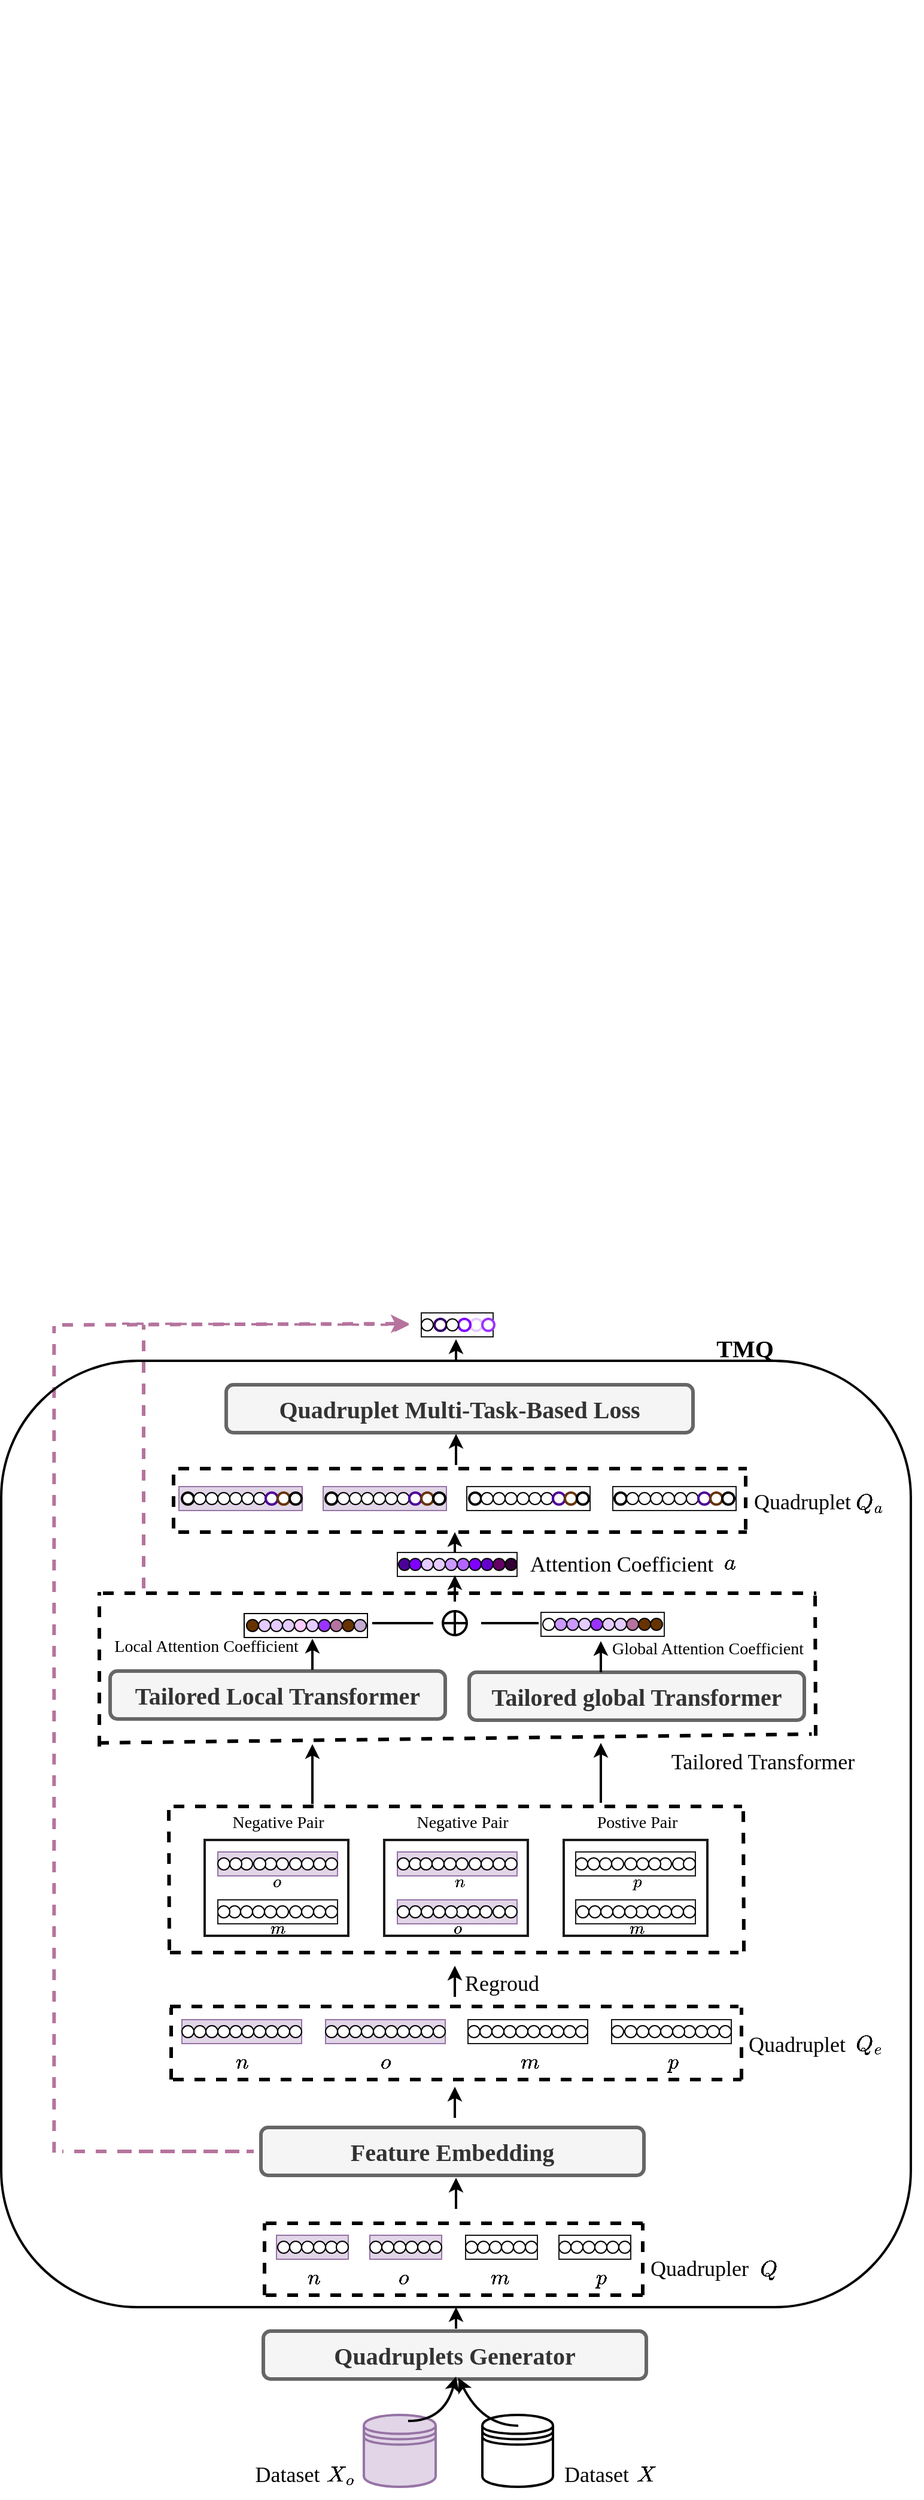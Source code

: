 <mxfile version="20.6.0" type="github">
  <diagram id="JbvjpjDxwqa3XQ7OUGH0" name="第 1 页">
    <mxGraphModel dx="1570" dy="3346" grid="1" gridSize="10" guides="1" tooltips="1" connect="1" arrows="1" fold="1" page="1" pageScale="1" pageWidth="1654" pageHeight="2336" background="#ffffff" math="1" shadow="0">
      <root>
        <mxCell id="0" />
        <mxCell id="1" parent="0" />
        <mxCell id="JXdEMuc-65xn1tnEhglr-126" value="" style="ellipse;whiteSpace=wrap;html=1;aspect=fixed;fillStyle=auto;fillColor=#CC99FF;gradientColor=none;" parent="1" vertex="1">
          <mxGeometry x="930" y="1265" width="10" height="10" as="geometry" />
        </mxCell>
        <mxCell id="JXdEMuc-65xn1tnEhglr-127" value="" style="ellipse;whiteSpace=wrap;html=1;aspect=fixed;fillStyle=auto;fillColor=#7F00FF;gradientColor=none;" parent="1" vertex="1">
          <mxGeometry x="950" y="1265" width="10" height="10" as="geometry" />
        </mxCell>
        <mxCell id="JXdEMuc-65xn1tnEhglr-131" value="" style="ellipse;whiteSpace=wrap;html=1;aspect=fixed;fillStyle=auto;fillColor=#6600CC;gradientColor=none;" parent="1" vertex="1">
          <mxGeometry x="960" y="1265" width="10" height="10" as="geometry" />
        </mxCell>
        <mxCell id="JXdEMuc-65xn1tnEhglr-236" value="" style="rounded=0;whiteSpace=wrap;html=1;fillColor=none;strokeColor=#1A1A1A;" parent="1" vertex="1">
          <mxGeometry x="1025" y="1830" width="60" height="20" as="geometry" />
        </mxCell>
        <mxCell id="JXdEMuc-65xn1tnEhglr-250" value="" style="ellipse;whiteSpace=wrap;html=1;aspect=fixed;fillColor=#330033;" parent="1" vertex="1">
          <mxGeometry x="980" y="1265" width="10" height="10" as="geometry" />
        </mxCell>
        <mxCell id="JXdEMuc-65xn1tnEhglr-251" value="" style="ellipse;whiteSpace=wrap;html=1;aspect=fixed;" parent="1" vertex="1">
          <mxGeometry x="997" y="1835" width="10" height="10" as="geometry" />
        </mxCell>
        <mxCell id="JXdEMuc-65xn1tnEhglr-308" value="" style="rounded=0;whiteSpace=wrap;html=1;fillColor=#e1d5e7;strokeColor=#9673a6;" parent="1" vertex="1">
          <mxGeometry x="789" y="1830" width="60" height="20" as="geometry" />
        </mxCell>
        <mxCell id="JXdEMuc-65xn1tnEhglr-309" value="" style="rounded=0;whiteSpace=wrap;html=1;fillColor=none;strokeColor=#1A1A1A;" parent="1" vertex="1">
          <mxGeometry x="947" y="1830" width="60" height="20" as="geometry" />
        </mxCell>
        <mxCell id="JXdEMuc-65xn1tnEhglr-310" value="" style="rounded=0;whiteSpace=wrap;html=1;fillColor=#e1d5e7;strokeColor=#9673a6;" parent="1" vertex="1">
          <mxGeometry x="867" y="1830" width="60" height="20" as="geometry" />
        </mxCell>
        <mxCell id="JXdEMuc-65xn1tnEhglr-313" value="" style="ellipse;whiteSpace=wrap;html=1;aspect=fixed;" parent="1" vertex="1">
          <mxGeometry x="987" y="1835" width="10" height="10" as="geometry" />
        </mxCell>
        <mxCell id="JXdEMuc-65xn1tnEhglr-314" value="" style="ellipse;whiteSpace=wrap;html=1;aspect=fixed;" parent="1" vertex="1">
          <mxGeometry x="977" y="1835" width="10" height="10" as="geometry" />
        </mxCell>
        <mxCell id="JXdEMuc-65xn1tnEhglr-315" value="" style="ellipse;whiteSpace=wrap;html=1;aspect=fixed;" parent="1" vertex="1">
          <mxGeometry x="967" y="1835" width="10" height="10" as="geometry" />
        </mxCell>
        <mxCell id="JXdEMuc-65xn1tnEhglr-316" value="" style="ellipse;whiteSpace=wrap;html=1;aspect=fixed;" parent="1" vertex="1">
          <mxGeometry x="957" y="1835" width="10" height="10" as="geometry" />
        </mxCell>
        <mxCell id="JXdEMuc-65xn1tnEhglr-317" value="" style="ellipse;whiteSpace=wrap;html=1;aspect=fixed;" parent="1" vertex="1">
          <mxGeometry x="947" y="1835" width="10" height="10" as="geometry" />
        </mxCell>
        <mxCell id="JXdEMuc-65xn1tnEhglr-318" value="" style="ellipse;whiteSpace=wrap;html=1;aspect=fixed;" parent="1" vertex="1">
          <mxGeometry x="1025" y="1835" width="10" height="10" as="geometry" />
        </mxCell>
        <mxCell id="JXdEMuc-65xn1tnEhglr-319" value="" style="ellipse;whiteSpace=wrap;html=1;aspect=fixed;" parent="1" vertex="1">
          <mxGeometry x="1035" y="1835" width="10" height="10" as="geometry" />
        </mxCell>
        <mxCell id="JXdEMuc-65xn1tnEhglr-320" value="" style="ellipse;whiteSpace=wrap;html=1;aspect=fixed;" parent="1" vertex="1">
          <mxGeometry x="1045" y="1835" width="10" height="10" as="geometry" />
        </mxCell>
        <mxCell id="JXdEMuc-65xn1tnEhglr-321" value="" style="ellipse;whiteSpace=wrap;html=1;aspect=fixed;" parent="1" vertex="1">
          <mxGeometry x="1055" y="1835" width="10" height="10" as="geometry" />
        </mxCell>
        <mxCell id="JXdEMuc-65xn1tnEhglr-322" value="" style="ellipse;whiteSpace=wrap;html=1;aspect=fixed;" parent="1" vertex="1">
          <mxGeometry x="1065" y="1835" width="10" height="10" as="geometry" />
        </mxCell>
        <mxCell id="JXdEMuc-65xn1tnEhglr-323" value="" style="ellipse;whiteSpace=wrap;html=1;aspect=fixed;" parent="1" vertex="1">
          <mxGeometry x="1075" y="1835" width="10" height="10" as="geometry" />
        </mxCell>
        <mxCell id="JXdEMuc-65xn1tnEhglr-324" value="" style="ellipse;whiteSpace=wrap;html=1;aspect=fixed;" parent="1" vertex="1">
          <mxGeometry x="917" y="1835" width="10" height="10" as="geometry" />
        </mxCell>
        <mxCell id="JXdEMuc-65xn1tnEhglr-325" value="" style="ellipse;whiteSpace=wrap;html=1;aspect=fixed;" parent="1" vertex="1">
          <mxGeometry x="820" y="1835" width="10" height="10" as="geometry" />
        </mxCell>
        <mxCell id="JXdEMuc-65xn1tnEhglr-326" value="" style="ellipse;whiteSpace=wrap;html=1;aspect=fixed;" parent="1" vertex="1">
          <mxGeometry x="830" y="1835" width="10" height="10" as="geometry" />
        </mxCell>
        <mxCell id="JXdEMuc-65xn1tnEhglr-327" value="" style="ellipse;whiteSpace=wrap;html=1;aspect=fixed;" parent="1" vertex="1">
          <mxGeometry x="810" y="1835" width="10" height="10" as="geometry" />
        </mxCell>
        <mxCell id="JXdEMuc-65xn1tnEhglr-328" value="" style="ellipse;whiteSpace=wrap;html=1;aspect=fixed;" parent="1" vertex="1">
          <mxGeometry x="800" y="1835" width="10" height="10" as="geometry" />
        </mxCell>
        <mxCell id="JXdEMuc-65xn1tnEhglr-329" value="" style="ellipse;whiteSpace=wrap;html=1;aspect=fixed;" parent="1" vertex="1">
          <mxGeometry x="790" y="1835" width="10" height="10" as="geometry" />
        </mxCell>
        <mxCell id="JXdEMuc-65xn1tnEhglr-330" value="" style="ellipse;whiteSpace=wrap;html=1;aspect=fixed;" parent="1" vertex="1">
          <mxGeometry x="839" y="1835" width="10" height="10" as="geometry" />
        </mxCell>
        <mxCell id="JXdEMuc-65xn1tnEhglr-331" value="" style="ellipse;whiteSpace=wrap;html=1;aspect=fixed;" parent="1" vertex="1">
          <mxGeometry x="907" y="1835" width="10" height="10" as="geometry" />
        </mxCell>
        <mxCell id="JXdEMuc-65xn1tnEhglr-332" value="" style="ellipse;whiteSpace=wrap;html=1;aspect=fixed;" parent="1" vertex="1">
          <mxGeometry x="897" y="1835" width="10" height="10" as="geometry" />
        </mxCell>
        <mxCell id="JXdEMuc-65xn1tnEhglr-333" value="" style="ellipse;whiteSpace=wrap;html=1;aspect=fixed;" parent="1" vertex="1">
          <mxGeometry x="887" y="1835" width="10" height="10" as="geometry" />
        </mxCell>
        <mxCell id="JXdEMuc-65xn1tnEhglr-334" value="" style="ellipse;whiteSpace=wrap;html=1;aspect=fixed;" parent="1" vertex="1">
          <mxGeometry x="877" y="1835" width="10" height="10" as="geometry" />
        </mxCell>
        <mxCell id="JXdEMuc-65xn1tnEhglr-335" value="" style="ellipse;whiteSpace=wrap;html=1;aspect=fixed;" parent="1" vertex="1">
          <mxGeometry x="867" y="1835" width="10" height="10" as="geometry" />
        </mxCell>
        <mxCell id="JXdEMuc-65xn1tnEhglr-339" value="&lt;font face=&quot;Times New Roman&quot; style=&quot;font-size: 18px;&quot;&gt;Quadrupler&amp;nbsp;&amp;nbsp;&lt;/font&gt;" style="rounded=1;whiteSpace=wrap;html=1;fillStyle=auto;strokeWidth=2;fillColor=none;gradientColor=none;strokeColor=none;" parent="1" vertex="1">
          <mxGeometry x="1086.5" y="1850" width="120" height="15" as="geometry" />
        </mxCell>
        <mxCell id="JXdEMuc-65xn1tnEhglr-340" value="&lt;font face=&quot;Times New Roman&quot; style=&quot;font-size: 20px;&quot;&gt;&lt;b&gt;Feature Embedding&lt;/b&gt;&lt;/font&gt;" style="rounded=1;whiteSpace=wrap;html=1;fillStyle=auto;strokeColor=#666666;strokeWidth=3;fillColor=#f5f5f5;fontColor=#333333;" parent="1" vertex="1">
          <mxGeometry x="776" y="1740" width="320" height="40" as="geometry" />
        </mxCell>
        <mxCell id="JXdEMuc-65xn1tnEhglr-343" value="" style="endArrow=none;dashed=1;html=1;rounded=0;strokeColor=default;strokeWidth=3;" parent="1" edge="1">
          <mxGeometry width="50" height="50" relative="1" as="geometry">
            <mxPoint x="780" y="1880" as="sourcePoint" />
            <mxPoint x="1100" y="1880" as="targetPoint" />
          </mxGeometry>
        </mxCell>
        <mxCell id="JXdEMuc-65xn1tnEhglr-344" value="" style="endArrow=none;dashed=1;html=1;rounded=0;strokeColor=default;strokeWidth=3;" parent="1" edge="1">
          <mxGeometry width="50" height="50" relative="1" as="geometry">
            <mxPoint x="780" y="1820" as="sourcePoint" />
            <mxPoint x="1100" y="1820" as="targetPoint" />
          </mxGeometry>
        </mxCell>
        <mxCell id="JXdEMuc-65xn1tnEhglr-345" value="" style="endArrow=none;dashed=1;html=1;rounded=0;strokeColor=default;strokeWidth=3;" parent="1" edge="1">
          <mxGeometry width="50" height="50" relative="1" as="geometry">
            <mxPoint x="779" y="1880" as="sourcePoint" />
            <mxPoint x="779" y="1820" as="targetPoint" />
          </mxGeometry>
        </mxCell>
        <mxCell id="JXdEMuc-65xn1tnEhglr-347" value="" style="endArrow=none;dashed=1;html=1;rounded=0;strokeColor=default;strokeWidth=3;" parent="1" edge="1">
          <mxGeometry width="50" height="50" relative="1" as="geometry">
            <mxPoint x="1095" y="1880" as="sourcePoint" />
            <mxPoint x="1095" y="1820" as="targetPoint" />
          </mxGeometry>
        </mxCell>
        <mxCell id="JXdEMuc-65xn1tnEhglr-354" value="$$o$$" style="text;html=1;align=center;verticalAlign=middle;resizable=0;points=[];autosize=1;strokeColor=none;fillColor=none;fontSize=15;" parent="1" vertex="1">
          <mxGeometry x="860" y="1850" width="70" height="30" as="geometry" />
        </mxCell>
        <mxCell id="JXdEMuc-65xn1tnEhglr-355" value="$$n$$" style="text;html=1;align=center;verticalAlign=middle;resizable=0;points=[];autosize=1;strokeColor=none;fillColor=none;fontSize=15;" parent="1" vertex="1">
          <mxGeometry x="785" y="1850" width="70" height="30" as="geometry" />
        </mxCell>
        <mxCell id="JXdEMuc-65xn1tnEhglr-356" value="$$m$$" style="text;html=1;align=center;verticalAlign=middle;resizable=0;points=[];autosize=1;strokeColor=none;fillColor=none;fontSize=15;" parent="1" vertex="1">
          <mxGeometry x="940" y="1850" width="70" height="30" as="geometry" />
        </mxCell>
        <mxCell id="JXdEMuc-65xn1tnEhglr-357" value="$$p$$" style="text;html=1;align=center;verticalAlign=middle;resizable=0;points=[];autosize=1;strokeColor=none;fillColor=none;fontSize=15;" parent="1" vertex="1">
          <mxGeometry x="1025" y="1850" width="70" height="30" as="geometry" />
        </mxCell>
        <mxCell id="JXdEMuc-65xn1tnEhglr-358" value="" style="rounded=0;whiteSpace=wrap;html=1;fillColor=#e1d5e7;strokeColor=#9673a6;" parent="1" vertex="1">
          <mxGeometry x="890" y="1510" width="100" height="20" as="geometry" />
        </mxCell>
        <mxCell id="JXdEMuc-65xn1tnEhglr-366" value="" style="rounded=0;whiteSpace=wrap;html=1;fillColor=#e1d5e7;strokeColor=#9673a6;" parent="1" vertex="1">
          <mxGeometry x="710" y="1650" width="100" height="20" as="geometry" />
        </mxCell>
        <mxCell id="JXdEMuc-65xn1tnEhglr-367" value="" style="rounded=0;whiteSpace=wrap;html=1;fillColor=none;strokeColor=#1A1A1A;" parent="1" vertex="1">
          <mxGeometry x="1069" y="1650" width="100" height="20" as="geometry" />
        </mxCell>
        <mxCell id="JXdEMuc-65xn1tnEhglr-368" value="" style="rounded=0;whiteSpace=wrap;html=1;fillColor=#e1d5e7;strokeColor=#9673a6;" parent="1" vertex="1">
          <mxGeometry x="830" y="1650" width="100" height="20" as="geometry" />
        </mxCell>
        <mxCell id="JXdEMuc-65xn1tnEhglr-369" value="" style="rounded=0;whiteSpace=wrap;html=1;fillColor=none;strokeColor=#1A1A1A;" parent="1" vertex="1">
          <mxGeometry x="949" y="1650" width="100" height="20" as="geometry" />
        </mxCell>
        <mxCell id="JXdEMuc-65xn1tnEhglr-370" value="" style="ellipse;whiteSpace=wrap;html=1;aspect=fixed;" parent="1" vertex="1">
          <mxGeometry x="720" y="1655" width="10" height="10" as="geometry" />
        </mxCell>
        <mxCell id="JXdEMuc-65xn1tnEhglr-371" value="" style="ellipse;whiteSpace=wrap;html=1;aspect=fixed;" parent="1" vertex="1">
          <mxGeometry x="730" y="1655" width="10" height="10" as="geometry" />
        </mxCell>
        <mxCell id="JXdEMuc-65xn1tnEhglr-372" value="" style="ellipse;whiteSpace=wrap;html=1;aspect=fixed;" parent="1" vertex="1">
          <mxGeometry x="740" y="1655" width="10" height="10" as="geometry" />
        </mxCell>
        <mxCell id="JXdEMuc-65xn1tnEhglr-373" value="" style="ellipse;whiteSpace=wrap;html=1;aspect=fixed;" parent="1" vertex="1">
          <mxGeometry x="750" y="1655" width="10" height="10" as="geometry" />
        </mxCell>
        <mxCell id="JXdEMuc-65xn1tnEhglr-374" value="" style="ellipse;whiteSpace=wrap;html=1;aspect=fixed;" parent="1" vertex="1">
          <mxGeometry x="760" y="1655" width="10" height="10" as="geometry" />
        </mxCell>
        <mxCell id="JXdEMuc-65xn1tnEhglr-375" value="" style="ellipse;whiteSpace=wrap;html=1;aspect=fixed;" parent="1" vertex="1">
          <mxGeometry x="770" y="1655" width="10" height="10" as="geometry" />
        </mxCell>
        <mxCell id="JXdEMuc-65xn1tnEhglr-376" value="" style="ellipse;whiteSpace=wrap;html=1;aspect=fixed;" parent="1" vertex="1">
          <mxGeometry x="850" y="1655" width="10" height="10" as="geometry" />
        </mxCell>
        <mxCell id="JXdEMuc-65xn1tnEhglr-377" value="" style="ellipse;whiteSpace=wrap;html=1;aspect=fixed;" parent="1" vertex="1">
          <mxGeometry x="840" y="1655" width="10" height="10" as="geometry" />
        </mxCell>
        <mxCell id="JXdEMuc-65xn1tnEhglr-378" value="" style="ellipse;whiteSpace=wrap;html=1;aspect=fixed;" parent="1" vertex="1">
          <mxGeometry x="830" y="1655" width="10" height="10" as="geometry" />
        </mxCell>
        <mxCell id="JXdEMuc-65xn1tnEhglr-379" value="" style="ellipse;whiteSpace=wrap;html=1;aspect=fixed;" parent="1" vertex="1">
          <mxGeometry x="800" y="1655" width="10" height="10" as="geometry" />
        </mxCell>
        <mxCell id="JXdEMuc-65xn1tnEhglr-380" value="" style="ellipse;whiteSpace=wrap;html=1;aspect=fixed;" parent="1" vertex="1">
          <mxGeometry x="790" y="1655" width="10" height="10" as="geometry" />
        </mxCell>
        <mxCell id="JXdEMuc-65xn1tnEhglr-381" value="" style="ellipse;whiteSpace=wrap;html=1;aspect=fixed;" parent="1" vertex="1">
          <mxGeometry x="780" y="1655" width="10" height="10" as="geometry" />
        </mxCell>
        <mxCell id="JXdEMuc-65xn1tnEhglr-382" value="" style="ellipse;whiteSpace=wrap;html=1;aspect=fixed;" parent="1" vertex="1">
          <mxGeometry x="949" y="1655" width="10" height="10" as="geometry" />
        </mxCell>
        <mxCell id="JXdEMuc-65xn1tnEhglr-383" value="" style="ellipse;whiteSpace=wrap;html=1;aspect=fixed;" parent="1" vertex="1">
          <mxGeometry x="920" y="1655" width="10" height="10" as="geometry" />
        </mxCell>
        <mxCell id="JXdEMuc-65xn1tnEhglr-384" value="" style="ellipse;whiteSpace=wrap;html=1;aspect=fixed;" parent="1" vertex="1">
          <mxGeometry x="910" y="1655" width="10" height="10" as="geometry" />
        </mxCell>
        <mxCell id="JXdEMuc-65xn1tnEhglr-385" value="" style="ellipse;whiteSpace=wrap;html=1;aspect=fixed;" parent="1" vertex="1">
          <mxGeometry x="900" y="1655" width="10" height="10" as="geometry" />
        </mxCell>
        <mxCell id="JXdEMuc-65xn1tnEhglr-386" value="" style="ellipse;whiteSpace=wrap;html=1;aspect=fixed;" parent="1" vertex="1">
          <mxGeometry x="890" y="1655" width="10" height="10" as="geometry" />
        </mxCell>
        <mxCell id="JXdEMuc-65xn1tnEhglr-387" value="" style="ellipse;whiteSpace=wrap;html=1;aspect=fixed;" parent="1" vertex="1">
          <mxGeometry x="880" y="1655" width="10" height="10" as="geometry" />
        </mxCell>
        <mxCell id="JXdEMuc-65xn1tnEhglr-388" value="" style="ellipse;whiteSpace=wrap;html=1;aspect=fixed;" parent="1" vertex="1">
          <mxGeometry x="870" y="1655" width="10" height="10" as="geometry" />
        </mxCell>
        <mxCell id="JXdEMuc-65xn1tnEhglr-389" value="" style="ellipse;whiteSpace=wrap;html=1;aspect=fixed;" parent="1" vertex="1">
          <mxGeometry x="860" y="1655" width="10" height="10" as="geometry" />
        </mxCell>
        <mxCell id="JXdEMuc-65xn1tnEhglr-390" value="" style="ellipse;whiteSpace=wrap;html=1;aspect=fixed;" parent="1" vertex="1">
          <mxGeometry x="1029" y="1655" width="10" height="10" as="geometry" />
        </mxCell>
        <mxCell id="JXdEMuc-65xn1tnEhglr-391" value="" style="ellipse;whiteSpace=wrap;html=1;aspect=fixed;" parent="1" vertex="1">
          <mxGeometry x="1019" y="1655" width="10" height="10" as="geometry" />
        </mxCell>
        <mxCell id="JXdEMuc-65xn1tnEhglr-392" value="" style="ellipse;whiteSpace=wrap;html=1;aspect=fixed;" parent="1" vertex="1">
          <mxGeometry x="1009" y="1655" width="10" height="10" as="geometry" />
        </mxCell>
        <mxCell id="JXdEMuc-65xn1tnEhglr-393" value="" style="ellipse;whiteSpace=wrap;html=1;aspect=fixed;" parent="1" vertex="1">
          <mxGeometry x="999" y="1655" width="10" height="10" as="geometry" />
        </mxCell>
        <mxCell id="JXdEMuc-65xn1tnEhglr-394" value="" style="ellipse;whiteSpace=wrap;html=1;aspect=fixed;" parent="1" vertex="1">
          <mxGeometry x="989" y="1655" width="10" height="10" as="geometry" />
        </mxCell>
        <mxCell id="JXdEMuc-65xn1tnEhglr-395" value="" style="ellipse;whiteSpace=wrap;html=1;aspect=fixed;" parent="1" vertex="1">
          <mxGeometry x="979" y="1655" width="10" height="10" as="geometry" />
        </mxCell>
        <mxCell id="JXdEMuc-65xn1tnEhglr-396" value="" style="ellipse;whiteSpace=wrap;html=1;aspect=fixed;" parent="1" vertex="1">
          <mxGeometry x="969" y="1655" width="10" height="10" as="geometry" />
        </mxCell>
        <mxCell id="JXdEMuc-65xn1tnEhglr-397" value="" style="ellipse;whiteSpace=wrap;html=1;aspect=fixed;" parent="1" vertex="1">
          <mxGeometry x="959" y="1655" width="10" height="10" as="geometry" />
        </mxCell>
        <mxCell id="JXdEMuc-65xn1tnEhglr-404" value="" style="ellipse;whiteSpace=wrap;html=1;aspect=fixed;" parent="1" vertex="1">
          <mxGeometry x="1139" y="1655" width="10" height="10" as="geometry" />
        </mxCell>
        <mxCell id="JXdEMuc-65xn1tnEhglr-405" value="" style="ellipse;whiteSpace=wrap;html=1;aspect=fixed;" parent="1" vertex="1">
          <mxGeometry x="1129" y="1655" width="10" height="10" as="geometry" />
        </mxCell>
        <mxCell id="JXdEMuc-65xn1tnEhglr-406" value="" style="ellipse;whiteSpace=wrap;html=1;aspect=fixed;" parent="1" vertex="1">
          <mxGeometry x="1120" y="1655" width="10" height="10" as="geometry" />
        </mxCell>
        <mxCell id="JXdEMuc-65xn1tnEhglr-407" value="" style="ellipse;whiteSpace=wrap;html=1;aspect=fixed;" parent="1" vertex="1">
          <mxGeometry x="1110" y="1655" width="10" height="10" as="geometry" />
        </mxCell>
        <mxCell id="JXdEMuc-65xn1tnEhglr-408" value="" style="ellipse;whiteSpace=wrap;html=1;aspect=fixed;" parent="1" vertex="1">
          <mxGeometry x="1100" y="1655" width="10" height="10" as="geometry" />
        </mxCell>
        <mxCell id="JXdEMuc-65xn1tnEhglr-409" value="" style="ellipse;whiteSpace=wrap;html=1;aspect=fixed;" parent="1" vertex="1">
          <mxGeometry x="1090" y="1655" width="10" height="10" as="geometry" />
        </mxCell>
        <mxCell id="JXdEMuc-65xn1tnEhglr-410" value="" style="ellipse;whiteSpace=wrap;html=1;aspect=fixed;" parent="1" vertex="1">
          <mxGeometry x="1080" y="1655" width="10" height="10" as="geometry" />
        </mxCell>
        <mxCell id="JXdEMuc-65xn1tnEhglr-411" value="" style="ellipse;whiteSpace=wrap;html=1;aspect=fixed;" parent="1" vertex="1">
          <mxGeometry x="1069" y="1655" width="10" height="10" as="geometry" />
        </mxCell>
        <mxCell id="JXdEMuc-65xn1tnEhglr-412" value="" style="ellipse;whiteSpace=wrap;html=1;aspect=fixed;" parent="1" vertex="1">
          <mxGeometry x="1039" y="1655" width="10" height="10" as="geometry" />
        </mxCell>
        <mxCell id="JXdEMuc-65xn1tnEhglr-413" value="" style="ellipse;whiteSpace=wrap;html=1;aspect=fixed;" parent="1" vertex="1">
          <mxGeometry x="900" y="1515" width="10" height="10" as="geometry" />
        </mxCell>
        <mxCell id="JXdEMuc-65xn1tnEhglr-414" value="" style="ellipse;whiteSpace=wrap;html=1;aspect=fixed;" parent="1" vertex="1">
          <mxGeometry x="909" y="1515" width="10" height="10" as="geometry" />
        </mxCell>
        <mxCell id="JXdEMuc-65xn1tnEhglr-415" value="" style="ellipse;whiteSpace=wrap;html=1;aspect=fixed;" parent="1" vertex="1">
          <mxGeometry x="919" y="1515" width="10" height="10" as="geometry" />
        </mxCell>
        <mxCell id="JXdEMuc-65xn1tnEhglr-416" value="" style="ellipse;whiteSpace=wrap;html=1;aspect=fixed;" parent="1" vertex="1">
          <mxGeometry x="929" y="1515" width="10" height="10" as="geometry" />
        </mxCell>
        <mxCell id="JXdEMuc-65xn1tnEhglr-417" value="" style="ellipse;whiteSpace=wrap;html=1;aspect=fixed;" parent="1" vertex="1">
          <mxGeometry x="939" y="1515" width="10" height="10" as="geometry" />
        </mxCell>
        <mxCell id="JXdEMuc-65xn1tnEhglr-418" value="" style="ellipse;whiteSpace=wrap;html=1;aspect=fixed;fillColor=#660066;" parent="1" vertex="1">
          <mxGeometry x="970" y="1265" width="10" height="10" as="geometry" />
        </mxCell>
        <mxCell id="JXdEMuc-65xn1tnEhglr-419" value="" style="ellipse;whiteSpace=wrap;html=1;aspect=fixed;" parent="1" vertex="1">
          <mxGeometry x="1159" y="1655" width="10" height="10" as="geometry" />
        </mxCell>
        <mxCell id="JXdEMuc-65xn1tnEhglr-420" value="" style="ellipse;whiteSpace=wrap;html=1;aspect=fixed;" parent="1" vertex="1">
          <mxGeometry x="1149" y="1655" width="10" height="10" as="geometry" />
        </mxCell>
        <mxCell id="JXdEMuc-65xn1tnEhglr-421" value="" style="endArrow=none;dashed=1;html=1;rounded=0;strokeColor=default;strokeWidth=3;" parent="1" edge="1">
          <mxGeometry width="50" height="50" relative="1" as="geometry">
            <mxPoint x="700" y="1639" as="sourcePoint" />
            <mxPoint x="1175" y="1639" as="targetPoint" />
          </mxGeometry>
        </mxCell>
        <mxCell id="JXdEMuc-65xn1tnEhglr-422" value="" style="endArrow=none;dashed=1;html=1;rounded=0;strokeColor=default;strokeWidth=3;" parent="1" edge="1">
          <mxGeometry width="50" height="50" relative="1" as="geometry">
            <mxPoint x="702.5" y="1700" as="sourcePoint" />
            <mxPoint x="1177.5" y="1700" as="targetPoint" />
          </mxGeometry>
        </mxCell>
        <mxCell id="JXdEMuc-65xn1tnEhglr-423" value="" style="endArrow=none;dashed=1;html=1;rounded=0;strokeColor=default;strokeWidth=3;" parent="1" edge="1">
          <mxGeometry width="50" height="50" relative="1" as="geometry">
            <mxPoint x="701" y="1700" as="sourcePoint" />
            <mxPoint x="701" y="1640" as="targetPoint" />
          </mxGeometry>
        </mxCell>
        <mxCell id="JXdEMuc-65xn1tnEhglr-424" value="" style="endArrow=none;dashed=1;html=1;rounded=0;strokeColor=default;strokeWidth=3;" parent="1" edge="1">
          <mxGeometry width="50" height="50" relative="1" as="geometry">
            <mxPoint x="1177.5" y="1700" as="sourcePoint" />
            <mxPoint x="1177.5" y="1640" as="targetPoint" />
          </mxGeometry>
        </mxCell>
        <mxCell id="JXdEMuc-65xn1tnEhglr-428" value="$$o$$" style="text;html=1;align=center;verticalAlign=middle;resizable=0;points=[];autosize=1;strokeColor=none;fillColor=none;fontSize=15;" parent="1" vertex="1">
          <mxGeometry x="845" y="1670" width="70" height="30" as="geometry" />
        </mxCell>
        <mxCell id="JXdEMuc-65xn1tnEhglr-429" value="$$n$$" style="text;html=1;align=center;verticalAlign=middle;resizable=0;points=[];autosize=1;strokeColor=none;fillColor=none;fontSize=15;" parent="1" vertex="1">
          <mxGeometry x="725" y="1670" width="70" height="30" as="geometry" />
        </mxCell>
        <mxCell id="JXdEMuc-65xn1tnEhglr-430" value="$$m$$" style="text;html=1;align=center;verticalAlign=middle;resizable=0;points=[];autosize=1;strokeColor=none;fillColor=none;fontSize=15;" parent="1" vertex="1">
          <mxGeometry x="965" y="1670" width="70" height="30" as="geometry" />
        </mxCell>
        <mxCell id="JXdEMuc-65xn1tnEhglr-431" value="$$p$$" style="text;html=1;align=center;verticalAlign=middle;resizable=0;points=[];autosize=1;strokeColor=none;fillColor=none;fontSize=15;" parent="1" vertex="1">
          <mxGeometry x="1085" y="1670" width="70" height="30" as="geometry" />
        </mxCell>
        <mxCell id="JXdEMuc-65xn1tnEhglr-433" value="" style="rounded=0;whiteSpace=wrap;html=1;fillColor=#e1d5e7;strokeColor=#9673a6;" parent="1" vertex="1">
          <mxGeometry x="890" y="1550" width="100" height="20" as="geometry" />
        </mxCell>
        <mxCell id="JXdEMuc-65xn1tnEhglr-434" value="" style="rounded=0;whiteSpace=wrap;html=1;fillColor=none;strokeColor=#1A1A1A;" parent="1" vertex="1">
          <mxGeometry x="890" y="1260" width="100" height="20" as="geometry" />
        </mxCell>
        <mxCell id="JXdEMuc-65xn1tnEhglr-435" value="" style="rounded=0;whiteSpace=wrap;html=1;fillColor=#e1d5e7;strokeColor=#9673a6;" parent="1" vertex="1">
          <mxGeometry x="740" y="1510" width="100" height="20" as="geometry" />
        </mxCell>
        <mxCell id="JXdEMuc-65xn1tnEhglr-437" value="" style="rounded=0;whiteSpace=wrap;html=1;fillColor=none;strokeColor=#1A1A1A;" parent="1" vertex="1">
          <mxGeometry x="1039" y="1510" width="100" height="20" as="geometry" />
        </mxCell>
        <mxCell id="JXdEMuc-65xn1tnEhglr-438" value="" style="rounded=0;whiteSpace=wrap;html=1;fillColor=none;strokeColor=#1A1A1A;" parent="1" vertex="1">
          <mxGeometry x="1039" y="1550" width="100" height="20" as="geometry" />
        </mxCell>
        <mxCell id="JXdEMuc-65xn1tnEhglr-439" value="" style="ellipse;whiteSpace=wrap;html=1;aspect=fixed;" parent="1" vertex="1">
          <mxGeometry x="810" y="1515" width="10" height="10" as="geometry" />
        </mxCell>
        <mxCell id="JXdEMuc-65xn1tnEhglr-440" value="" style="ellipse;whiteSpace=wrap;html=1;aspect=fixed;" parent="1" vertex="1">
          <mxGeometry x="800" y="1515" width="10" height="10" as="geometry" />
        </mxCell>
        <mxCell id="JXdEMuc-65xn1tnEhglr-441" value="" style="ellipse;whiteSpace=wrap;html=1;aspect=fixed;" parent="1" vertex="1">
          <mxGeometry x="789" y="1515" width="10" height="10" as="geometry" />
        </mxCell>
        <mxCell id="JXdEMuc-65xn1tnEhglr-442" value="" style="ellipse;whiteSpace=wrap;html=1;aspect=fixed;" parent="1" vertex="1">
          <mxGeometry x="779" y="1515" width="10" height="10" as="geometry" />
        </mxCell>
        <mxCell id="JXdEMuc-65xn1tnEhglr-443" value="" style="ellipse;whiteSpace=wrap;html=1;aspect=fixed;" parent="1" vertex="1">
          <mxGeometry x="770" y="1515" width="10" height="10" as="geometry" />
        </mxCell>
        <mxCell id="JXdEMuc-65xn1tnEhglr-444" value="" style="ellipse;whiteSpace=wrap;html=1;aspect=fixed;" parent="1" vertex="1">
          <mxGeometry x="759" y="1515" width="10" height="10" as="geometry" />
        </mxCell>
        <mxCell id="JXdEMuc-65xn1tnEhglr-445" value="" style="ellipse;whiteSpace=wrap;html=1;aspect=fixed;" parent="1" vertex="1">
          <mxGeometry x="980" y="1555" width="10" height="10" as="geometry" />
        </mxCell>
        <mxCell id="JXdEMuc-65xn1tnEhglr-446" value="" style="ellipse;whiteSpace=wrap;html=1;aspect=fixed;" parent="1" vertex="1">
          <mxGeometry x="970" y="1555" width="10" height="10" as="geometry" />
        </mxCell>
        <mxCell id="JXdEMuc-65xn1tnEhglr-447" value="" style="ellipse;whiteSpace=wrap;html=1;aspect=fixed;" parent="1" vertex="1">
          <mxGeometry x="959" y="1555" width="10" height="10" as="geometry" />
        </mxCell>
        <mxCell id="JXdEMuc-65xn1tnEhglr-448" value="" style="ellipse;whiteSpace=wrap;html=1;aspect=fixed;" parent="1" vertex="1">
          <mxGeometry x="949" y="1555" width="10" height="10" as="geometry" />
        </mxCell>
        <mxCell id="JXdEMuc-65xn1tnEhglr-449" value="" style="ellipse;whiteSpace=wrap;html=1;aspect=fixed;" parent="1" vertex="1">
          <mxGeometry x="939" y="1555" width="10" height="10" as="geometry" />
        </mxCell>
        <mxCell id="JXdEMuc-65xn1tnEhglr-450" value="" style="ellipse;whiteSpace=wrap;html=1;aspect=fixed;" parent="1" vertex="1">
          <mxGeometry x="930" y="1555" width="10" height="10" as="geometry" />
        </mxCell>
        <mxCell id="JXdEMuc-65xn1tnEhglr-451" value="" style="ellipse;whiteSpace=wrap;html=1;aspect=fixed;" parent="1" vertex="1">
          <mxGeometry x="920" y="1555" width="10" height="10" as="geometry" />
        </mxCell>
        <mxCell id="JXdEMuc-65xn1tnEhglr-452" value="" style="ellipse;whiteSpace=wrap;html=1;aspect=fixed;" parent="1" vertex="1">
          <mxGeometry x="910" y="1555" width="10" height="10" as="geometry" />
        </mxCell>
        <mxCell id="JXdEMuc-65xn1tnEhglr-453" value="" style="ellipse;whiteSpace=wrap;html=1;aspect=fixed;" parent="1" vertex="1">
          <mxGeometry x="900" y="1555" width="10" height="10" as="geometry" />
        </mxCell>
        <mxCell id="JXdEMuc-65xn1tnEhglr-454" value="" style="ellipse;whiteSpace=wrap;html=1;aspect=fixed;" parent="1" vertex="1">
          <mxGeometry x="890" y="1555" width="10" height="10" as="geometry" />
        </mxCell>
        <mxCell id="JXdEMuc-65xn1tnEhglr-455" value="" style="ellipse;whiteSpace=wrap;html=1;aspect=fixed;" parent="1" vertex="1">
          <mxGeometry x="980" y="1515" width="10" height="10" as="geometry" />
        </mxCell>
        <mxCell id="JXdEMuc-65xn1tnEhglr-456" value="" style="ellipse;whiteSpace=wrap;html=1;aspect=fixed;" parent="1" vertex="1">
          <mxGeometry x="970" y="1515" width="10" height="10" as="geometry" />
        </mxCell>
        <mxCell id="JXdEMuc-65xn1tnEhglr-457" value="" style="ellipse;whiteSpace=wrap;html=1;aspect=fixed;" parent="1" vertex="1">
          <mxGeometry x="960" y="1515" width="10" height="10" as="geometry" />
        </mxCell>
        <mxCell id="JXdEMuc-65xn1tnEhglr-458" value="" style="ellipse;whiteSpace=wrap;html=1;aspect=fixed;" parent="1" vertex="1">
          <mxGeometry x="950" y="1515" width="10" height="10" as="geometry" />
        </mxCell>
        <mxCell id="JXdEMuc-65xn1tnEhglr-469" value="" style="ellipse;whiteSpace=wrap;html=1;aspect=fixed;" parent="1" vertex="1">
          <mxGeometry x="759" y="1555" width="10" height="10" as="geometry" />
        </mxCell>
        <mxCell id="JXdEMuc-65xn1tnEhglr-470" value="" style="ellipse;whiteSpace=wrap;html=1;aspect=fixed;" parent="1" vertex="1">
          <mxGeometry x="750" y="1515" width="10" height="10" as="geometry" />
        </mxCell>
        <mxCell id="JXdEMuc-65xn1tnEhglr-471" value="" style="ellipse;whiteSpace=wrap;html=1;aspect=fixed;" parent="1" vertex="1">
          <mxGeometry x="740" y="1515" width="10" height="10" as="geometry" />
        </mxCell>
        <mxCell id="JXdEMuc-65xn1tnEhglr-472" value="" style="ellipse;whiteSpace=wrap;html=1;aspect=fixed;" parent="1" vertex="1">
          <mxGeometry x="830" y="1515" width="10" height="10" as="geometry" />
        </mxCell>
        <mxCell id="JXdEMuc-65xn1tnEhglr-473" value="" style="ellipse;whiteSpace=wrap;html=1;aspect=fixed;" parent="1" vertex="1">
          <mxGeometry x="820" y="1515" width="10" height="10" as="geometry" />
        </mxCell>
        <mxCell id="JXdEMuc-65xn1tnEhglr-474" value="" style="ellipse;whiteSpace=wrap;html=1;aspect=fixed;" parent="1" vertex="1">
          <mxGeometry x="1070" y="1555" width="10" height="10" as="geometry" />
        </mxCell>
        <mxCell id="JXdEMuc-65xn1tnEhglr-475" value="" style="ellipse;whiteSpace=wrap;html=1;aspect=fixed;" parent="1" vertex="1">
          <mxGeometry x="1069" y="1515" width="10" height="10" as="geometry" />
        </mxCell>
        <mxCell id="JXdEMuc-65xn1tnEhglr-476" value="" style="ellipse;whiteSpace=wrap;html=1;aspect=fixed;" parent="1" vertex="1">
          <mxGeometry x="1059" y="1515" width="10" height="10" as="geometry" />
        </mxCell>
        <mxCell id="JXdEMuc-65xn1tnEhglr-477" value="" style="ellipse;whiteSpace=wrap;html=1;aspect=fixed;" parent="1" vertex="1">
          <mxGeometry x="1049" y="1515" width="10" height="10" as="geometry" />
        </mxCell>
        <mxCell id="JXdEMuc-65xn1tnEhglr-478" value="" style="ellipse;whiteSpace=wrap;html=1;aspect=fixed;" parent="1" vertex="1">
          <mxGeometry x="1039" y="1515" width="10" height="10" as="geometry" />
        </mxCell>
        <mxCell id="JXdEMuc-65xn1tnEhglr-479" value="" style="ellipse;whiteSpace=wrap;html=1;aspect=fixed;" parent="1" vertex="1">
          <mxGeometry x="1120" y="1515" width="10" height="10" as="geometry" />
        </mxCell>
        <mxCell id="JXdEMuc-65xn1tnEhglr-480" value="" style="ellipse;whiteSpace=wrap;html=1;aspect=fixed;" parent="1" vertex="1">
          <mxGeometry x="1129" y="1515" width="10" height="10" as="geometry" />
        </mxCell>
        <mxCell id="JXdEMuc-65xn1tnEhglr-481" value="" style="ellipse;whiteSpace=wrap;html=1;aspect=fixed;" parent="1" vertex="1">
          <mxGeometry x="749" y="1555" width="10" height="10" as="geometry" />
        </mxCell>
        <mxCell id="JXdEMuc-65xn1tnEhglr-482" value="" style="ellipse;whiteSpace=wrap;html=1;aspect=fixed;" parent="1" vertex="1">
          <mxGeometry x="740" y="1555" width="10" height="10" as="geometry" />
        </mxCell>
        <mxCell id="JXdEMuc-65xn1tnEhglr-483" value="" style="ellipse;whiteSpace=wrap;html=1;aspect=fixed;" parent="1" vertex="1">
          <mxGeometry x="830" y="1555" width="10" height="10" as="geometry" />
        </mxCell>
        <mxCell id="JXdEMuc-65xn1tnEhglr-484" value="" style="ellipse;whiteSpace=wrap;html=1;aspect=fixed;" parent="1" vertex="1">
          <mxGeometry x="820" y="1555" width="10" height="10" as="geometry" />
        </mxCell>
        <mxCell id="JXdEMuc-65xn1tnEhglr-485" value="" style="ellipse;whiteSpace=wrap;html=1;aspect=fixed;" parent="1" vertex="1">
          <mxGeometry x="810" y="1555" width="10" height="10" as="geometry" />
        </mxCell>
        <mxCell id="JXdEMuc-65xn1tnEhglr-486" value="" style="ellipse;whiteSpace=wrap;html=1;aspect=fixed;" parent="1" vertex="1">
          <mxGeometry x="800" y="1555" width="10" height="10" as="geometry" />
        </mxCell>
        <mxCell id="JXdEMuc-65xn1tnEhglr-487" value="" style="ellipse;whiteSpace=wrap;html=1;aspect=fixed;" parent="1" vertex="1">
          <mxGeometry x="789" y="1555" width="10" height="10" as="geometry" />
        </mxCell>
        <mxCell id="JXdEMuc-65xn1tnEhglr-488" value="" style="ellipse;whiteSpace=wrap;html=1;aspect=fixed;" parent="1" vertex="1">
          <mxGeometry x="779" y="1555" width="10" height="10" as="geometry" />
        </mxCell>
        <mxCell id="JXdEMuc-65xn1tnEhglr-489" value="" style="ellipse;whiteSpace=wrap;html=1;aspect=fixed;" parent="1" vertex="1">
          <mxGeometry x="769" y="1555" width="10" height="10" as="geometry" />
        </mxCell>
        <mxCell id="JXdEMuc-65xn1tnEhglr-491" value="" style="rounded=0;whiteSpace=wrap;html=1;fillColor=none;strokeColor=#1A1A1A;" parent="1" vertex="1">
          <mxGeometry x="740" y="1550" width="100" height="20" as="geometry" />
        </mxCell>
        <mxCell id="JXdEMuc-65xn1tnEhglr-494" value="" style="ellipse;whiteSpace=wrap;html=1;aspect=fixed;" parent="1" vertex="1">
          <mxGeometry x="1060" y="1555" width="10" height="10" as="geometry" />
        </mxCell>
        <mxCell id="JXdEMuc-65xn1tnEhglr-495" value="" style="ellipse;whiteSpace=wrap;html=1;aspect=fixed;" parent="1" vertex="1">
          <mxGeometry x="1050" y="1555" width="10" height="10" as="geometry" />
        </mxCell>
        <mxCell id="JXdEMuc-65xn1tnEhglr-496" value="" style="ellipse;whiteSpace=wrap;html=1;aspect=fixed;" parent="1" vertex="1">
          <mxGeometry x="1040" y="1555" width="10" height="10" as="geometry" />
        </mxCell>
        <mxCell id="JXdEMuc-65xn1tnEhglr-497" value="" style="ellipse;whiteSpace=wrap;html=1;aspect=fixed;" parent="1" vertex="1">
          <mxGeometry x="1129" y="1555" width="10" height="10" as="geometry" />
        </mxCell>
        <mxCell id="JXdEMuc-65xn1tnEhglr-498" value="" style="ellipse;whiteSpace=wrap;html=1;aspect=fixed;" parent="1" vertex="1">
          <mxGeometry x="1119" y="1555" width="10" height="10" as="geometry" />
        </mxCell>
        <mxCell id="JXdEMuc-65xn1tnEhglr-499" value="" style="ellipse;whiteSpace=wrap;html=1;aspect=fixed;" parent="1" vertex="1">
          <mxGeometry x="1109" y="1515" width="10" height="10" as="geometry" />
        </mxCell>
        <mxCell id="JXdEMuc-65xn1tnEhglr-500" value="" style="ellipse;whiteSpace=wrap;html=1;aspect=fixed;" parent="1" vertex="1">
          <mxGeometry x="1100" y="1515" width="10" height="10" as="geometry" />
        </mxCell>
        <mxCell id="JXdEMuc-65xn1tnEhglr-501" value="" style="ellipse;whiteSpace=wrap;html=1;aspect=fixed;" parent="1" vertex="1">
          <mxGeometry x="1090" y="1515" width="10" height="10" as="geometry" />
        </mxCell>
        <mxCell id="JXdEMuc-65xn1tnEhglr-502" value="" style="ellipse;whiteSpace=wrap;html=1;aspect=fixed;" parent="1" vertex="1">
          <mxGeometry x="1080" y="1515" width="10" height="10" as="geometry" />
        </mxCell>
        <mxCell id="JXdEMuc-65xn1tnEhglr-503" value="" style="ellipse;whiteSpace=wrap;html=1;aspect=fixed;fillColor=#4C0099;" parent="1" vertex="1">
          <mxGeometry x="891" y="1265" width="10" height="10" as="geometry" />
        </mxCell>
        <mxCell id="JXdEMuc-65xn1tnEhglr-504" value="" style="ellipse;whiteSpace=wrap;html=1;aspect=fixed;" parent="1" vertex="1">
          <mxGeometry x="1109" y="1555" width="10" height="10" as="geometry" />
        </mxCell>
        <mxCell id="JXdEMuc-65xn1tnEhglr-505" value="" style="ellipse;whiteSpace=wrap;html=1;aspect=fixed;" parent="1" vertex="1">
          <mxGeometry x="1099" y="1555" width="10" height="10" as="geometry" />
        </mxCell>
        <mxCell id="JXdEMuc-65xn1tnEhglr-506" value="" style="ellipse;whiteSpace=wrap;html=1;aspect=fixed;" parent="1" vertex="1">
          <mxGeometry x="1089" y="1555" width="10" height="10" as="geometry" />
        </mxCell>
        <mxCell id="JXdEMuc-65xn1tnEhglr-507" value="" style="ellipse;whiteSpace=wrap;html=1;aspect=fixed;" parent="1" vertex="1">
          <mxGeometry x="1080" y="1555" width="10" height="10" as="geometry" />
        </mxCell>
        <mxCell id="JXdEMuc-65xn1tnEhglr-530" value="&lt;font face=&quot;Times New Roman&quot; style=&quot;font-size: 14px;&quot;&gt;Postive Pair&lt;/font&gt;" style="text;html=1;align=center;verticalAlign=middle;resizable=0;points=[];autosize=1;strokeColor=none;fillColor=none;fontSize=15;" parent="1" vertex="1">
          <mxGeometry x="1045" y="1470" width="90" height="30" as="geometry" />
        </mxCell>
        <mxCell id="JXdEMuc-65xn1tnEhglr-531" value="&lt;font face=&quot;Times New Roman&quot; style=&quot;font-size: 14px;&quot;&gt;Negative Pair&lt;/font&gt;" style="text;html=1;align=center;verticalAlign=middle;resizable=0;points=[];autosize=1;strokeColor=none;fillColor=none;fontSize=15;" parent="1" vertex="1">
          <mxGeometry x="894" y="1470" width="100" height="30" as="geometry" />
        </mxCell>
        <mxCell id="JXdEMuc-65xn1tnEhglr-532" value="&lt;font face=&quot;Times New Roman&quot; style=&quot;font-size: 14px;&quot;&gt;Negative Pair&lt;/font&gt;" style="text;html=1;align=center;verticalAlign=middle;resizable=0;points=[];autosize=1;strokeColor=none;fillColor=none;fontSize=15;" parent="1" vertex="1">
          <mxGeometry x="740" y="1470" width="100" height="30" as="geometry" />
        </mxCell>
        <mxCell id="JXdEMuc-65xn1tnEhglr-535" value="$$m$$" style="text;html=1;align=center;verticalAlign=middle;resizable=0;points=[];autosize=1;strokeColor=none;fillColor=none;fontSize=12;" parent="1" vertex="1">
          <mxGeometry x="1060" y="1559" width="60" height="30" as="geometry" />
        </mxCell>
        <mxCell id="JXdEMuc-65xn1tnEhglr-536" value="$$p$$" style="text;html=1;align=center;verticalAlign=middle;resizable=0;points=[];autosize=1;strokeColor=none;fillColor=none;fontSize=12;" parent="1" vertex="1">
          <mxGeometry x="1060" y="1520" width="60" height="30" as="geometry" />
        </mxCell>
        <mxCell id="JXdEMuc-65xn1tnEhglr-537" value="$$m$$" style="text;html=1;align=center;verticalAlign=middle;resizable=0;points=[];autosize=1;strokeColor=none;fillColor=none;fontSize=12;" parent="1" vertex="1">
          <mxGeometry x="760" y="1559" width="60" height="30" as="geometry" />
        </mxCell>
        <mxCell id="JXdEMuc-65xn1tnEhglr-538" value="$$o$$" style="text;html=1;align=center;verticalAlign=middle;resizable=0;points=[];autosize=1;strokeColor=none;fillColor=none;fontSize=12;" parent="1" vertex="1">
          <mxGeometry x="759" y="1520" width="60" height="30" as="geometry" />
        </mxCell>
        <mxCell id="JXdEMuc-65xn1tnEhglr-541" value="$$n$$" style="text;html=1;align=center;verticalAlign=middle;resizable=0;points=[];autosize=1;strokeColor=none;fillColor=none;fontSize=12;" parent="1" vertex="1">
          <mxGeometry x="912" y="1520" width="60" height="30" as="geometry" />
        </mxCell>
        <mxCell id="JXdEMuc-65xn1tnEhglr-542" value="" style="endArrow=none;dashed=1;html=1;rounded=0;strokeColor=default;strokeWidth=3;" parent="1" edge="1">
          <mxGeometry width="50" height="50" relative="1" as="geometry">
            <mxPoint x="703" y="1472" as="sourcePoint" />
            <mxPoint x="1178" y="1472" as="targetPoint" />
          </mxGeometry>
        </mxCell>
        <mxCell id="JXdEMuc-65xn1tnEhglr-543" value="" style="endArrow=none;dashed=1;html=1;rounded=0;strokeColor=default;strokeWidth=3;" parent="1" edge="1">
          <mxGeometry width="50" height="50" relative="1" as="geometry">
            <mxPoint x="700" y="1594" as="sourcePoint" />
            <mxPoint x="1175" y="1594" as="targetPoint" />
          </mxGeometry>
        </mxCell>
        <mxCell id="JXdEMuc-65xn1tnEhglr-544" value="" style="endArrow=none;dashed=1;html=1;rounded=0;strokeColor=default;strokeWidth=3;" parent="1" edge="1">
          <mxGeometry width="50" height="50" relative="1" as="geometry">
            <mxPoint x="699.5" y="1592" as="sourcePoint" />
            <mxPoint x="699" y="1472" as="targetPoint" />
          </mxGeometry>
        </mxCell>
        <mxCell id="JXdEMuc-65xn1tnEhglr-545" value="" style="endArrow=none;dashed=1;html=1;rounded=0;strokeColor=default;strokeWidth=3;" parent="1" edge="1">
          <mxGeometry width="50" height="50" relative="1" as="geometry">
            <mxPoint x="1179.5" y="1593" as="sourcePoint" />
            <mxPoint x="1179" y="1473" as="targetPoint" />
          </mxGeometry>
        </mxCell>
        <mxCell id="JXdEMuc-65xn1tnEhglr-555" value="&lt;font face=&quot;Times New Roman&quot; style=&quot;font-size: 20px;&quot;&gt;&lt;b style=&quot;&quot;&gt;Tailored Local Transformer&lt;/b&gt;&lt;/font&gt;" style="rounded=1;whiteSpace=wrap;html=1;fillStyle=auto;strokeColor=#666666;strokeWidth=3;fillColor=#f5f5f5;fontColor=#333333;" parent="1" vertex="1">
          <mxGeometry x="650" y="1359" width="280" height="40" as="geometry" />
        </mxCell>
        <mxCell id="JXdEMuc-65xn1tnEhglr-566" value="" style="ellipse;whiteSpace=wrap;html=1;aspect=fixed;fillColor=#7F00FF;" parent="1" vertex="1">
          <mxGeometry x="900" y="1265" width="10" height="10" as="geometry" />
        </mxCell>
        <mxCell id="JXdEMuc-65xn1tnEhglr-567" value="" style="ellipse;whiteSpace=wrap;html=1;aspect=fixed;fillColor=#E5CCFF;" parent="1" vertex="1">
          <mxGeometry x="910" y="1265" width="10" height="10" as="geometry" />
        </mxCell>
        <mxCell id="JXdEMuc-65xn1tnEhglr-568" value="" style="ellipse;whiteSpace=wrap;html=1;aspect=fixed;fillColor=#E5CCFF;" parent="1" vertex="1">
          <mxGeometry x="920" y="1265" width="10" height="10" as="geometry" />
        </mxCell>
        <mxCell id="JXdEMuc-65xn1tnEhglr-569" value="" style="ellipse;whiteSpace=wrap;html=1;aspect=fixed;fillColor=#B266FF;" parent="1" vertex="1">
          <mxGeometry x="940" y="1265" width="10" height="10" as="geometry" />
        </mxCell>
        <mxCell id="JXdEMuc-65xn1tnEhglr-612" value="" style="ellipse;whiteSpace=wrap;html=1;aspect=fixed;fillColor=#E5CCFF;" parent="1" vertex="1">
          <mxGeometry x="774" y="1316" width="10" height="10" as="geometry" />
        </mxCell>
        <mxCell id="JXdEMuc-65xn1tnEhglr-613" value="" style="ellipse;whiteSpace=wrap;html=1;aspect=fixed;fillColor=#663300;" parent="1" vertex="1">
          <mxGeometry x="764" y="1316" width="10" height="10" as="geometry" />
        </mxCell>
        <mxCell id="JXdEMuc-65xn1tnEhglr-633" value="" style="ellipse;whiteSpace=wrap;html=1;aspect=fixed;" parent="1" vertex="1">
          <mxGeometry x="1011.5" y="1315" width="10" height="10" as="geometry" />
        </mxCell>
        <mxCell id="JXdEMuc-65xn1tnEhglr-642" value="" style="ellipse;whiteSpace=wrap;html=1;aspect=fixed;strokeWidth=2;fillStyle=auto;strokeColor=#FFFFFF;fontSize=12;fillColor=#FFFFFF;gradientColor=none;" parent="1" vertex="1">
          <mxGeometry x="605" y="-35" width="10" height="10" as="geometry" />
        </mxCell>
        <mxCell id="JXdEMuc-65xn1tnEhglr-655" value="" style="rounded=0;whiteSpace=wrap;html=1;fillColor=none;strokeColor=#000000;" parent="1" vertex="1">
          <mxGeometry x="762" y="1311" width="103" height="20" as="geometry" />
        </mxCell>
        <mxCell id="JXdEMuc-65xn1tnEhglr-657" value="" style="ellipse;whiteSpace=wrap;html=1;aspect=fixed;strokeWidth=1;fillColor=#E5CCFF;" parent="1" vertex="1">
          <mxGeometry x="784" y="1316" width="10" height="10" as="geometry" />
        </mxCell>
        <mxCell id="JXdEMuc-65xn1tnEhglr-725" value="&lt;font face=&quot;Times New Roman&quot; style=&quot;font-size: 20px;&quot;&gt;&lt;b&gt;Quadruplet Multi-Task-Based Loss&lt;/b&gt;&lt;/font&gt;" style="rounded=1;whiteSpace=wrap;html=1;fillStyle=auto;strokeColor=#666666;strokeWidth=3;fillColor=#f5f5f5;fontColor=#333333;" parent="1" vertex="1">
          <mxGeometry x="747" y="1120" width="390" height="40" as="geometry" />
        </mxCell>
        <mxCell id="JXdEMuc-65xn1tnEhglr-730" value="" style="rounded=0;whiteSpace=wrap;html=1;fillColor=none;strokeColor=#1A1A1A;" parent="1" vertex="1">
          <mxGeometry x="910" y="1060" width="60" height="20" as="geometry" />
        </mxCell>
        <mxCell id="JXdEMuc-65xn1tnEhglr-733" value="" style="ellipse;whiteSpace=wrap;html=1;aspect=fixed;strokeColor=#E5CCFF;strokeWidth=2;" parent="1" vertex="1">
          <mxGeometry x="951" y="1065" width="10" height="10" as="geometry" />
        </mxCell>
        <mxCell id="JXdEMuc-65xn1tnEhglr-734" value="" style="ellipse;whiteSpace=wrap;html=1;aspect=fixed;strokeColor=#7F00FF;strokeWidth=2;" parent="1" vertex="1">
          <mxGeometry x="941" y="1065" width="10" height="10" as="geometry" />
        </mxCell>
        <mxCell id="JXdEMuc-65xn1tnEhglr-735" value="" style="ellipse;whiteSpace=wrap;html=1;aspect=fixed;strokeColor=#9933FF;strokeWidth=2;" parent="1" vertex="1">
          <mxGeometry x="961" y="1065" width="10" height="10" as="geometry" />
        </mxCell>
        <mxCell id="JXdEMuc-65xn1tnEhglr-736" value="" style="ellipse;whiteSpace=wrap;html=1;aspect=fixed;strokeColor=#330066;strokeWidth=2;" parent="1" vertex="1">
          <mxGeometry x="921" y="1065" width="10" height="10" as="geometry" />
        </mxCell>
        <mxCell id="JXdEMuc-65xn1tnEhglr-740" value="" style="ellipse;whiteSpace=wrap;html=1;aspect=fixed;" parent="1" vertex="1">
          <mxGeometry x="931" y="1065" width="10" height="10" as="geometry" />
        </mxCell>
        <mxCell id="JXdEMuc-65xn1tnEhglr-741" value="" style="ellipse;whiteSpace=wrap;html=1;aspect=fixed;" parent="1" vertex="1">
          <mxGeometry x="910" y="1065" width="10" height="10" as="geometry" />
        </mxCell>
        <mxCell id="JXdEMuc-65xn1tnEhglr-752" value="" style="ellipse;whiteSpace=wrap;html=1;aspect=fixed;" parent="1" vertex="1">
          <mxGeometry x="710" y="1655" width="10" height="10" as="geometry" />
        </mxCell>
        <mxCell id="JXdEMuc-65xn1tnEhglr-754" value="" style="rounded=0;whiteSpace=wrap;html=1;fillStyle=auto;strokeColor=#1A1A1A;strokeWidth=2;fontSize=12;fillColor=none;gradientColor=none;" parent="1" vertex="1">
          <mxGeometry x="1029" y="1500" width="120" height="80" as="geometry" />
        </mxCell>
        <mxCell id="JXdEMuc-65xn1tnEhglr-755" value="" style="rounded=0;whiteSpace=wrap;html=1;fillStyle=auto;strokeColor=#1A1A1A;strokeWidth=2;fontSize=12;fillColor=none;gradientColor=none;" parent="1" vertex="1">
          <mxGeometry x="879" y="1500" width="120" height="80" as="geometry" />
        </mxCell>
        <mxCell id="JXdEMuc-65xn1tnEhglr-756" value="" style="rounded=0;whiteSpace=wrap;html=1;fillStyle=auto;strokeColor=#1A1A1A;strokeWidth=2;fontSize=12;fillColor=none;gradientColor=none;" parent="1" vertex="1">
          <mxGeometry x="729" y="1500" width="120" height="80" as="geometry" />
        </mxCell>
        <mxCell id="JXdEMuc-65xn1tnEhglr-757" value="$$o$$" style="text;html=1;align=center;verticalAlign=middle;resizable=0;points=[];autosize=1;strokeColor=none;fillColor=none;fontSize=12;" parent="1" vertex="1">
          <mxGeometry x="910" y="1559" width="60" height="30" as="geometry" />
        </mxCell>
        <mxCell id="JXdEMuc-65xn1tnEhglr-759" value="" style="ellipse;whiteSpace=wrap;html=1;aspect=fixed;" parent="1" vertex="1">
          <mxGeometry x="890" y="1515" width="10" height="10" as="geometry" />
        </mxCell>
        <mxCell id="itrtUBMHIKbK6yxUzyWk-7" value="" style="shape=datastore;whiteSpace=wrap;html=1;fillColor=#e1d5e7;strokeColor=#9673a6;strokeWidth=2;" parent="1" vertex="1">
          <mxGeometry x="862" y="1980" width="60" height="60" as="geometry" />
        </mxCell>
        <mxCell id="itrtUBMHIKbK6yxUzyWk-8" value="" style="shape=datastore;whiteSpace=wrap;html=1;strokeWidth=2;" parent="1" vertex="1">
          <mxGeometry x="961" y="1980" width="59" height="60" as="geometry" />
        </mxCell>
        <mxCell id="itrtUBMHIKbK6yxUzyWk-10" value="&lt;font face=&quot;Times New Roman&quot; style=&quot;font-size: 20px;&quot;&gt;&lt;b style=&quot;&quot;&gt;Tailored global Transformer&lt;/b&gt;&lt;/font&gt;" style="rounded=1;whiteSpace=wrap;html=1;fillStyle=auto;strokeColor=#666666;strokeWidth=3;fillColor=#f5f5f5;fontColor=#333333;" parent="1" vertex="1">
          <mxGeometry x="950" y="1360" width="280" height="40" as="geometry" />
        </mxCell>
        <mxCell id="itrtUBMHIKbK6yxUzyWk-13" value="" style="endArrow=classic;html=1;rounded=0;strokeColor=#000000;strokeWidth=2;" parent="1" edge="1">
          <mxGeometry width="50" height="50" relative="1" as="geometry">
            <mxPoint x="819" y="1470" as="sourcePoint" />
            <mxPoint x="819" y="1420" as="targetPoint" />
          </mxGeometry>
        </mxCell>
        <mxCell id="itrtUBMHIKbK6yxUzyWk-34" value="" style="ellipse;whiteSpace=wrap;html=1;aspect=fixed;strokeWidth=1;fillColor=#E5CCFF;" parent="1" vertex="1">
          <mxGeometry x="794" y="1316" width="10" height="10" as="geometry" />
        </mxCell>
        <mxCell id="itrtUBMHIKbK6yxUzyWk-35" value="" style="ellipse;whiteSpace=wrap;html=1;aspect=fixed;strokeWidth=1;fillColor=#FFCCFF;" parent="1" vertex="1">
          <mxGeometry x="804" y="1316" width="10" height="10" as="geometry" />
        </mxCell>
        <mxCell id="itrtUBMHIKbK6yxUzyWk-36" value="" style="ellipse;whiteSpace=wrap;html=1;aspect=fixed;strokeWidth=1;fillColor=#E5CCFF;" parent="1" vertex="1">
          <mxGeometry x="814" y="1316" width="10" height="10" as="geometry" />
        </mxCell>
        <mxCell id="itrtUBMHIKbK6yxUzyWk-37" value="" style="ellipse;whiteSpace=wrap;html=1;aspect=fixed;strokeWidth=1;fillColor=#9933FF;" parent="1" vertex="1">
          <mxGeometry x="824" y="1316" width="10" height="10" as="geometry" />
        </mxCell>
        <mxCell id="itrtUBMHIKbK6yxUzyWk-38" value="" style="ellipse;whiteSpace=wrap;html=1;aspect=fixed;strokeWidth=1;fillColor=#B5739D;" parent="1" vertex="1">
          <mxGeometry x="834" y="1316" width="10" height="10" as="geometry" />
        </mxCell>
        <mxCell id="itrtUBMHIKbK6yxUzyWk-39" value="" style="ellipse;whiteSpace=wrap;html=1;aspect=fixed;strokeWidth=1;fillColor=#663300;" parent="1" vertex="1">
          <mxGeometry x="844" y="1316" width="10" height="10" as="geometry" />
        </mxCell>
        <mxCell id="itrtUBMHIKbK6yxUzyWk-40" value="" style="ellipse;whiteSpace=wrap;html=1;aspect=fixed;strokeWidth=1;fillColor=#C3ABD0;" parent="1" vertex="1">
          <mxGeometry x="854" y="1316" width="10" height="10" as="geometry" />
        </mxCell>
        <mxCell id="itrtUBMHIKbK6yxUzyWk-41" value="" style="rounded=0;whiteSpace=wrap;html=1;fillColor=none;strokeColor=#1A1A1A;" parent="1" vertex="1">
          <mxGeometry x="1010" y="1310" width="103" height="20" as="geometry" />
        </mxCell>
        <mxCell id="itrtUBMHIKbK6yxUzyWk-42" value="" style="ellipse;whiteSpace=wrap;html=1;aspect=fixed;fillColor=#CC99FF;" parent="1" vertex="1">
          <mxGeometry x="1021.5" y="1315" width="10" height="10" as="geometry" />
        </mxCell>
        <mxCell id="itrtUBMHIKbK6yxUzyWk-43" value="" style="ellipse;whiteSpace=wrap;html=1;aspect=fixed;fillColor=#CC99FF;" parent="1" vertex="1">
          <mxGeometry x="1031.5" y="1315" width="10" height="10" as="geometry" />
        </mxCell>
        <mxCell id="itrtUBMHIKbK6yxUzyWk-44" value="" style="ellipse;whiteSpace=wrap;html=1;aspect=fixed;fillColor=#E5CCFF;" parent="1" vertex="1">
          <mxGeometry x="1041.5" y="1315" width="10" height="10" as="geometry" />
        </mxCell>
        <mxCell id="itrtUBMHIKbK6yxUzyWk-45" value="" style="ellipse;whiteSpace=wrap;html=1;aspect=fixed;fillColor=#9933FF;" parent="1" vertex="1">
          <mxGeometry x="1051.5" y="1315" width="10" height="10" as="geometry" />
        </mxCell>
        <mxCell id="itrtUBMHIKbK6yxUzyWk-46" value="" style="ellipse;whiteSpace=wrap;html=1;aspect=fixed;fillColor=#E5CCFF;" parent="1" vertex="1">
          <mxGeometry x="1061.5" y="1315" width="10" height="10" as="geometry" />
        </mxCell>
        <mxCell id="itrtUBMHIKbK6yxUzyWk-47" value="" style="ellipse;whiteSpace=wrap;html=1;aspect=fixed;fillColor=#E5CCFF;" parent="1" vertex="1">
          <mxGeometry x="1071.5" y="1315" width="10" height="10" as="geometry" />
        </mxCell>
        <mxCell id="itrtUBMHIKbK6yxUzyWk-48" value="" style="ellipse;whiteSpace=wrap;html=1;aspect=fixed;fillColor=#B5739D;" parent="1" vertex="1">
          <mxGeometry x="1081.5" y="1315" width="10" height="10" as="geometry" />
        </mxCell>
        <mxCell id="itrtUBMHIKbK6yxUzyWk-49" value="" style="ellipse;whiteSpace=wrap;html=1;aspect=fixed;fillColor=#663300;" parent="1" vertex="1">
          <mxGeometry x="1091.5" y="1315" width="10" height="10" as="geometry" />
        </mxCell>
        <mxCell id="itrtUBMHIKbK6yxUzyWk-50" value="" style="ellipse;whiteSpace=wrap;html=1;aspect=fixed;fillColor=#663300;" parent="1" vertex="1">
          <mxGeometry x="1101.5" y="1315" width="10" height="10" as="geometry" />
        </mxCell>
        <mxCell id="itrtUBMHIKbK6yxUzyWk-52" value="&lt;font style=&quot;font-size: 14px;&quot; face=&quot;Times New Roman&quot;&gt;Local Attention Coefficient&lt;/font&gt;" style="text;html=1;align=center;verticalAlign=middle;resizable=0;points=[];autosize=1;strokeColor=none;fillColor=none;" parent="1" vertex="1">
          <mxGeometry x="640" y="1324" width="180" height="30" as="geometry" />
        </mxCell>
        <mxCell id="itrtUBMHIKbK6yxUzyWk-53" value="&lt;font style=&quot;font-size: 14px;&quot; face=&quot;Times New Roman&quot;&gt;Global Attention Coefficient&lt;/font&gt;" style="text;html=1;align=center;verticalAlign=middle;resizable=0;points=[];autosize=1;strokeColor=none;fillColor=none;" parent="1" vertex="1">
          <mxGeometry x="1059" y="1326" width="180" height="30" as="geometry" />
        </mxCell>
        <mxCell id="itrtUBMHIKbK6yxUzyWk-55" value="&lt;font face=&quot;Times New Roman&quot; style=&quot;font-size: 18px;&quot;&gt;Attention Coefficient&lt;/font&gt;" style="text;html=1;align=center;verticalAlign=middle;resizable=0;points=[];autosize=1;strokeColor=none;fillColor=none;" parent="1" vertex="1">
          <mxGeometry x="986.5" y="1250" width="180" height="40" as="geometry" />
        </mxCell>
        <mxCell id="itrtUBMHIKbK6yxUzyWk-56" value="" style="rounded=0;whiteSpace=wrap;html=1;fillColor=#e1d5e7;strokeColor=#9673a6;" parent="1" vertex="1">
          <mxGeometry x="707.5" y="1205" width="103" height="20" as="geometry" />
        </mxCell>
        <mxCell id="itrtUBMHIKbK6yxUzyWk-59" value="" style="ellipse;whiteSpace=wrap;html=1;aspect=fixed;strokeWidth=2;" parent="1" vertex="1">
          <mxGeometry x="710" y="1210" width="10" height="10" as="geometry" />
        </mxCell>
        <mxCell id="itrtUBMHIKbK6yxUzyWk-60" value="" style="ellipse;whiteSpace=wrap;html=1;aspect=fixed;" parent="1" vertex="1">
          <mxGeometry x="720" y="1210" width="10" height="10" as="geometry" />
        </mxCell>
        <mxCell id="itrtUBMHIKbK6yxUzyWk-61" value="" style="ellipse;whiteSpace=wrap;html=1;aspect=fixed;" parent="1" vertex="1">
          <mxGeometry x="730" y="1210" width="10" height="10" as="geometry" />
        </mxCell>
        <mxCell id="itrtUBMHIKbK6yxUzyWk-62" value="" style="ellipse;whiteSpace=wrap;html=1;aspect=fixed;" parent="1" vertex="1">
          <mxGeometry x="740" y="1210" width="10" height="10" as="geometry" />
        </mxCell>
        <mxCell id="itrtUBMHIKbK6yxUzyWk-63" value="" style="ellipse;whiteSpace=wrap;html=1;aspect=fixed;" parent="1" vertex="1">
          <mxGeometry x="750" y="1210" width="10" height="10" as="geometry" />
        </mxCell>
        <mxCell id="itrtUBMHIKbK6yxUzyWk-64" value="" style="ellipse;whiteSpace=wrap;html=1;aspect=fixed;" parent="1" vertex="1">
          <mxGeometry x="760" y="1210" width="10" height="10" as="geometry" />
        </mxCell>
        <mxCell id="itrtUBMHIKbK6yxUzyWk-65" value="" style="ellipse;whiteSpace=wrap;html=1;aspect=fixed;" parent="1" vertex="1">
          <mxGeometry x="770" y="1210" width="10" height="10" as="geometry" />
        </mxCell>
        <mxCell id="itrtUBMHIKbK6yxUzyWk-66" value="" style="ellipse;whiteSpace=wrap;html=1;aspect=fixed;strokeColor=#4C0099;strokeWidth=2;" parent="1" vertex="1">
          <mxGeometry x="780" y="1210" width="10" height="10" as="geometry" />
        </mxCell>
        <mxCell id="itrtUBMHIKbK6yxUzyWk-67" value="" style="ellipse;whiteSpace=wrap;html=1;aspect=fixed;strokeColor=#663300;strokeWidth=2;" parent="1" vertex="1">
          <mxGeometry x="790" y="1210" width="10" height="10" as="geometry" />
        </mxCell>
        <mxCell id="itrtUBMHIKbK6yxUzyWk-68" value="" style="ellipse;whiteSpace=wrap;html=1;aspect=fixed;strokeWidth=2;" parent="1" vertex="1">
          <mxGeometry x="800" y="1210" width="10" height="10" as="geometry" />
        </mxCell>
        <mxCell id="itrtUBMHIKbK6yxUzyWk-69" value="" style="rounded=0;whiteSpace=wrap;html=1;fillColor=#e1d5e7;strokeColor=#9673a6;" parent="1" vertex="1">
          <mxGeometry x="828" y="1205" width="103" height="20" as="geometry" />
        </mxCell>
        <mxCell id="itrtUBMHIKbK6yxUzyWk-70" value="" style="ellipse;whiteSpace=wrap;html=1;aspect=fixed;strokeColor=#000000;strokeWidth=2;" parent="1" vertex="1">
          <mxGeometry x="830" y="1210" width="10" height="10" as="geometry" />
        </mxCell>
        <mxCell id="itrtUBMHIKbK6yxUzyWk-71" value="" style="ellipse;whiteSpace=wrap;html=1;aspect=fixed;" parent="1" vertex="1">
          <mxGeometry x="840" y="1210" width="10" height="10" as="geometry" />
        </mxCell>
        <mxCell id="itrtUBMHIKbK6yxUzyWk-72" value="" style="ellipse;whiteSpace=wrap;html=1;aspect=fixed;" parent="1" vertex="1">
          <mxGeometry x="850" y="1210" width="10" height="10" as="geometry" />
        </mxCell>
        <mxCell id="itrtUBMHIKbK6yxUzyWk-73" value="" style="ellipse;whiteSpace=wrap;html=1;aspect=fixed;" parent="1" vertex="1">
          <mxGeometry x="860" y="1210" width="10" height="10" as="geometry" />
        </mxCell>
        <mxCell id="itrtUBMHIKbK6yxUzyWk-74" value="" style="ellipse;whiteSpace=wrap;html=1;aspect=fixed;" parent="1" vertex="1">
          <mxGeometry x="870" y="1210" width="10" height="10" as="geometry" />
        </mxCell>
        <mxCell id="itrtUBMHIKbK6yxUzyWk-75" value="" style="ellipse;whiteSpace=wrap;html=1;aspect=fixed;" parent="1" vertex="1">
          <mxGeometry x="880" y="1210" width="10" height="10" as="geometry" />
        </mxCell>
        <mxCell id="itrtUBMHIKbK6yxUzyWk-76" value="" style="ellipse;whiteSpace=wrap;html=1;aspect=fixed;" parent="1" vertex="1">
          <mxGeometry x="890" y="1210" width="10" height="10" as="geometry" />
        </mxCell>
        <mxCell id="itrtUBMHIKbK6yxUzyWk-77" value="" style="ellipse;whiteSpace=wrap;html=1;aspect=fixed;strokeWidth=2;strokeColor=#4C0099;" parent="1" vertex="1">
          <mxGeometry x="900" y="1210" width="10" height="10" as="geometry" />
        </mxCell>
        <mxCell id="itrtUBMHIKbK6yxUzyWk-78" value="" style="ellipse;whiteSpace=wrap;html=1;aspect=fixed;strokeWidth=2;strokeColor=#663300;" parent="1" vertex="1">
          <mxGeometry x="910" y="1210" width="10" height="10" as="geometry" />
        </mxCell>
        <mxCell id="itrtUBMHIKbK6yxUzyWk-79" value="" style="ellipse;whiteSpace=wrap;html=1;aspect=fixed;strokeWidth=2;" parent="1" vertex="1">
          <mxGeometry x="920" y="1210" width="10" height="10" as="geometry" />
        </mxCell>
        <mxCell id="itrtUBMHIKbK6yxUzyWk-80" value="" style="rounded=0;whiteSpace=wrap;html=1;fillColor=none;strokeColor=#1A1A1A;" parent="1" vertex="1">
          <mxGeometry x="948" y="1205" width="103" height="20" as="geometry" />
        </mxCell>
        <mxCell id="itrtUBMHIKbK6yxUzyWk-81" value="" style="ellipse;whiteSpace=wrap;html=1;aspect=fixed;strokeWidth=2;" parent="1" vertex="1">
          <mxGeometry x="950" y="1210" width="10" height="10" as="geometry" />
        </mxCell>
        <mxCell id="itrtUBMHIKbK6yxUzyWk-82" value="" style="ellipse;whiteSpace=wrap;html=1;aspect=fixed;" parent="1" vertex="1">
          <mxGeometry x="960" y="1210" width="10" height="10" as="geometry" />
        </mxCell>
        <mxCell id="itrtUBMHIKbK6yxUzyWk-83" value="" style="ellipse;whiteSpace=wrap;html=1;aspect=fixed;" parent="1" vertex="1">
          <mxGeometry x="970" y="1210" width="10" height="10" as="geometry" />
        </mxCell>
        <mxCell id="itrtUBMHIKbK6yxUzyWk-84" value="" style="ellipse;whiteSpace=wrap;html=1;aspect=fixed;" parent="1" vertex="1">
          <mxGeometry x="980" y="1210" width="10" height="10" as="geometry" />
        </mxCell>
        <mxCell id="itrtUBMHIKbK6yxUzyWk-85" value="" style="ellipse;whiteSpace=wrap;html=1;aspect=fixed;" parent="1" vertex="1">
          <mxGeometry x="990" y="1210" width="10" height="10" as="geometry" />
        </mxCell>
        <mxCell id="itrtUBMHIKbK6yxUzyWk-86" value="" style="ellipse;whiteSpace=wrap;html=1;aspect=fixed;" parent="1" vertex="1">
          <mxGeometry x="1000" y="1210" width="10" height="10" as="geometry" />
        </mxCell>
        <mxCell id="itrtUBMHIKbK6yxUzyWk-87" value="" style="ellipse;whiteSpace=wrap;html=1;aspect=fixed;" parent="1" vertex="1">
          <mxGeometry x="1010" y="1210" width="10" height="10" as="geometry" />
        </mxCell>
        <mxCell id="itrtUBMHIKbK6yxUzyWk-88" value="" style="ellipse;whiteSpace=wrap;html=1;aspect=fixed;strokeColor=#4C0099;strokeWidth=2;" parent="1" vertex="1">
          <mxGeometry x="1020" y="1210" width="10" height="10" as="geometry" />
        </mxCell>
        <mxCell id="itrtUBMHIKbK6yxUzyWk-89" value="" style="ellipse;whiteSpace=wrap;html=1;aspect=fixed;strokeColor=#663300;strokeWidth=2;" parent="1" vertex="1">
          <mxGeometry x="1030" y="1210" width="10" height="10" as="geometry" />
        </mxCell>
        <mxCell id="itrtUBMHIKbK6yxUzyWk-90" value="" style="ellipse;whiteSpace=wrap;html=1;aspect=fixed;strokeWidth=2;" parent="1" vertex="1">
          <mxGeometry x="1040" y="1210" width="10" height="10" as="geometry" />
        </mxCell>
        <mxCell id="itrtUBMHIKbK6yxUzyWk-91" value="" style="rounded=0;whiteSpace=wrap;html=1;fillColor=none;strokeColor=#1A1A1A;" parent="1" vertex="1">
          <mxGeometry x="1070" y="1205" width="103" height="20" as="geometry" />
        </mxCell>
        <mxCell id="itrtUBMHIKbK6yxUzyWk-92" value="" style="ellipse;whiteSpace=wrap;html=1;aspect=fixed;strokeColor=#000000;strokeWidth=2;" parent="1" vertex="1">
          <mxGeometry x="1071.5" y="1210" width="10" height="10" as="geometry" />
        </mxCell>
        <mxCell id="itrtUBMHIKbK6yxUzyWk-93" value="" style="ellipse;whiteSpace=wrap;html=1;aspect=fixed;" parent="1" vertex="1">
          <mxGeometry x="1081.5" y="1210" width="10" height="10" as="geometry" />
        </mxCell>
        <mxCell id="itrtUBMHIKbK6yxUzyWk-94" value="" style="ellipse;whiteSpace=wrap;html=1;aspect=fixed;" parent="1" vertex="1">
          <mxGeometry x="1091.5" y="1210" width="10" height="10" as="geometry" />
        </mxCell>
        <mxCell id="itrtUBMHIKbK6yxUzyWk-95" value="" style="ellipse;whiteSpace=wrap;html=1;aspect=fixed;" parent="1" vertex="1">
          <mxGeometry x="1101.5" y="1210" width="10" height="10" as="geometry" />
        </mxCell>
        <mxCell id="itrtUBMHIKbK6yxUzyWk-96" value="" style="ellipse;whiteSpace=wrap;html=1;aspect=fixed;" parent="1" vertex="1">
          <mxGeometry x="1111.5" y="1210" width="10" height="10" as="geometry" />
        </mxCell>
        <mxCell id="itrtUBMHIKbK6yxUzyWk-97" value="" style="ellipse;whiteSpace=wrap;html=1;aspect=fixed;" parent="1" vertex="1">
          <mxGeometry x="1121.5" y="1210" width="10" height="10" as="geometry" />
        </mxCell>
        <mxCell id="itrtUBMHIKbK6yxUzyWk-98" value="" style="ellipse;whiteSpace=wrap;html=1;aspect=fixed;" parent="1" vertex="1">
          <mxGeometry x="1131.5" y="1210" width="10" height="10" as="geometry" />
        </mxCell>
        <mxCell id="itrtUBMHIKbK6yxUzyWk-99" value="" style="ellipse;whiteSpace=wrap;html=1;aspect=fixed;strokeColor=#4C0099;strokeWidth=2;" parent="1" vertex="1">
          <mxGeometry x="1141.5" y="1210" width="10" height="10" as="geometry" />
        </mxCell>
        <mxCell id="itrtUBMHIKbK6yxUzyWk-100" value="" style="ellipse;whiteSpace=wrap;html=1;aspect=fixed;strokeWidth=2;strokeColor=#663300;" parent="1" vertex="1">
          <mxGeometry x="1151.5" y="1210" width="10" height="10" as="geometry" />
        </mxCell>
        <mxCell id="itrtUBMHIKbK6yxUzyWk-101" value="" style="ellipse;whiteSpace=wrap;html=1;aspect=fixed;strokeWidth=2;" parent="1" vertex="1">
          <mxGeometry x="1161.5" y="1210" width="10" height="10" as="geometry" />
        </mxCell>
        <mxCell id="itrtUBMHIKbK6yxUzyWk-102" value="" style="endArrow=none;dashed=1;html=1;rounded=0;strokeColor=default;strokeWidth=3;fontStyle=1" parent="1" edge="1">
          <mxGeometry width="50" height="50" relative="1" as="geometry">
            <mxPoint x="707.0" y="1190" as="sourcePoint" />
            <mxPoint x="1182" y="1190" as="targetPoint" />
          </mxGeometry>
        </mxCell>
        <mxCell id="itrtUBMHIKbK6yxUzyWk-103" value="" style="endArrow=none;dashed=1;html=1;rounded=0;strokeColor=default;strokeWidth=3;" parent="1" edge="1">
          <mxGeometry width="50" height="50" relative="1" as="geometry">
            <mxPoint x="707.0" y="1243" as="sourcePoint" />
            <mxPoint x="1182" y="1243" as="targetPoint" />
          </mxGeometry>
        </mxCell>
        <mxCell id="itrtUBMHIKbK6yxUzyWk-104" value="" style="endArrow=none;dashed=1;html=1;rounded=0;strokeColor=default;strokeWidth=3;" parent="1" edge="1">
          <mxGeometry width="50" height="50" relative="1" as="geometry">
            <mxPoint x="703" y="1240" as="sourcePoint" />
            <mxPoint x="703" y="1191" as="targetPoint" />
          </mxGeometry>
        </mxCell>
        <mxCell id="itrtUBMHIKbK6yxUzyWk-105" value="" style="endArrow=none;dashed=1;html=1;rounded=0;strokeColor=default;strokeWidth=3;" parent="1" edge="1">
          <mxGeometry width="50" height="50" relative="1" as="geometry">
            <mxPoint x="1181" y="1241" as="sourcePoint" />
            <mxPoint x="1181" y="1192" as="targetPoint" />
          </mxGeometry>
        </mxCell>
        <mxCell id="itrtUBMHIKbK6yxUzyWk-108" value="" style="shape=orEllipse;perimeter=ellipsePerimeter;whiteSpace=wrap;html=1;backgroundOutline=1;strokeColor=#000000;strokeWidth=2;" parent="1" vertex="1">
          <mxGeometry x="928" y="1309" width="20" height="20" as="geometry" />
        </mxCell>
        <mxCell id="itrtUBMHIKbK6yxUzyWk-109" value="" style="line;strokeWidth=2;html=1;strokeColor=#000000;" parent="1" vertex="1">
          <mxGeometry x="869" y="1314" width="51" height="10" as="geometry" />
        </mxCell>
        <mxCell id="itrtUBMHIKbK6yxUzyWk-110" value="" style="line;strokeWidth=2;html=1;strokeColor=#000000;" parent="1" vertex="1">
          <mxGeometry x="960" y="1314" width="48" height="10" as="geometry" />
        </mxCell>
        <mxCell id="itrtUBMHIKbK6yxUzyWk-111" value="" style="endArrow=classic;html=1;rounded=0;strokeColor=#000000;strokeWidth=2;" parent="1" edge="1">
          <mxGeometry width="50" height="50" relative="1" as="geometry">
            <mxPoint x="938" y="1301" as="sourcePoint" />
            <mxPoint x="938" y="1279" as="targetPoint" />
          </mxGeometry>
        </mxCell>
        <mxCell id="itrtUBMHIKbK6yxUzyWk-115" value="&lt;font face=&quot;Times New Roman&quot; style=&quot;font-size: 20px;&quot;&gt;&lt;b style=&quot;&quot;&gt;Quadruplets Generator&lt;/b&gt;&lt;/font&gt;" style="rounded=1;whiteSpace=wrap;html=1;fillStyle=auto;strokeColor=#666666;strokeWidth=3;fillColor=#f5f5f5;fontColor=#333333;" parent="1" vertex="1">
          <mxGeometry x="778" y="1910" width="320" height="40" as="geometry" />
        </mxCell>
        <mxCell id="itrtUBMHIKbK6yxUzyWk-116" value="" style="endArrow=none;dashed=1;html=1;rounded=0;strokeColor=#B5739D;strokeWidth=3;" parent="1" edge="1">
          <mxGeometry width="50" height="50" relative="1" as="geometry">
            <mxPoint x="603.18" y="1761" as="sourcePoint" />
            <mxPoint x="603.18" y="1071" as="targetPoint" />
            <Array as="points" />
          </mxGeometry>
        </mxCell>
        <mxCell id="itrtUBMHIKbK6yxUzyWk-117" value="" style="endArrow=none;dashed=1;html=1;rounded=0;strokeColor=#B5739D;strokeWidth=3;" parent="1" edge="1">
          <mxGeometry width="50" height="50" relative="1" as="geometry">
            <mxPoint x="659" y="1760" as="sourcePoint" />
            <mxPoint x="610" y="1760" as="targetPoint" />
            <Array as="points">
              <mxPoint x="770" y="1760" />
            </Array>
          </mxGeometry>
        </mxCell>
        <mxCell id="itrtUBMHIKbK6yxUzyWk-119" value="" style="endArrow=classic;html=1;rounded=0;strokeColor=#B5739D;strokeWidth=2;dashed=1;" parent="1" edge="1">
          <mxGeometry width="50" height="50" relative="1" as="geometry">
            <mxPoint x="660" y="1069" as="sourcePoint" />
            <mxPoint x="900" y="1070" as="targetPoint" />
          </mxGeometry>
        </mxCell>
        <mxCell id="itrtUBMHIKbK6yxUzyWk-121" value="" style="endArrow=none;dashed=1;html=1;rounded=0;strokeColor=#B5739D;strokeWidth=3;" parent="1" edge="1">
          <mxGeometry width="50" height="50" relative="1" as="geometry">
            <mxPoint x="678" y="1290" as="sourcePoint" />
            <mxPoint x="678" y="1070" as="targetPoint" />
            <Array as="points" />
          </mxGeometry>
        </mxCell>
        <mxCell id="itrtUBMHIKbK6yxUzyWk-122" value="" style="endArrow=classic;html=1;rounded=0;strokeColor=#B5739D;strokeWidth=3;dashed=1;" parent="1" edge="1">
          <mxGeometry width="50" height="50" relative="1" as="geometry">
            <mxPoint x="610" y="1070" as="sourcePoint" />
            <mxPoint x="900.0" y="1069" as="targetPoint" />
          </mxGeometry>
        </mxCell>
        <mxCell id="itrtUBMHIKbK6yxUzyWk-123" value="&lt;font face=&quot;Times New Roman&quot; style=&quot;font-size: 18px;&quot;&gt;Dataset&amp;nbsp;&lt;/font&gt;" style="text;html=1;align=center;verticalAlign=middle;resizable=0;points=[];autosize=1;strokeColor=none;fillColor=none;" parent="1" vertex="1">
          <mxGeometry x="760" y="2010" width="80" height="40" as="geometry" />
        </mxCell>
        <mxCell id="itrtUBMHIKbK6yxUzyWk-124" value="&lt;font face=&quot;Times New Roman&quot; style=&quot;font-size: 18px;&quot;&gt;Dataset&lt;/font&gt;" style="text;html=1;align=center;verticalAlign=middle;resizable=0;points=[];autosize=1;strokeColor=none;fillColor=none;" parent="1" vertex="1">
          <mxGeometry x="1016" y="2010" width="80" height="40" as="geometry" />
        </mxCell>
        <mxCell id="itrtUBMHIKbK6yxUzyWk-125" value="" style="endArrow=none;dashed=1;html=1;rounded=0;strokeColor=default;strokeWidth=3;" parent="1" edge="1">
          <mxGeometry width="50" height="50" relative="1" as="geometry">
            <mxPoint x="644" y="1294" as="sourcePoint" />
            <mxPoint x="1240" y="1294" as="targetPoint" />
          </mxGeometry>
        </mxCell>
        <mxCell id="itrtUBMHIKbK6yxUzyWk-126" value="" style="endArrow=none;dashed=1;html=1;rounded=0;strokeColor=default;strokeWidth=3;entryX=0.729;entryY=-0.085;entryDx=0;entryDy=0;entryPerimeter=0;" parent="1" target="itrtUBMHIKbK6yxUzyWk-143" edge="1">
          <mxGeometry width="50" height="50" relative="1" as="geometry">
            <mxPoint x="640" y="1419" as="sourcePoint" />
            <mxPoint x="1185" y="1419" as="targetPoint" />
          </mxGeometry>
        </mxCell>
        <mxCell id="itrtUBMHIKbK6yxUzyWk-127" value="" style="endArrow=none;dashed=1;html=1;rounded=0;strokeColor=default;strokeWidth=3;" parent="1" edge="1">
          <mxGeometry width="50" height="50" relative="1" as="geometry">
            <mxPoint x="1239.5" y="1413" as="sourcePoint" />
            <mxPoint x="1239" y="1293" as="targetPoint" />
          </mxGeometry>
        </mxCell>
        <mxCell id="itrtUBMHIKbK6yxUzyWk-131" value="&lt;font face=&quot;Times New Roman&quot; style=&quot;font-size: 18px;&quot;&gt;Quadruplet&amp;nbsp;&amp;nbsp;&lt;/font&gt;" style="rounded=1;whiteSpace=wrap;html=1;fillStyle=auto;strokeWidth=2;fillColor=none;gradientColor=none;strokeColor=none;arcSize=50;" parent="1" vertex="1">
          <mxGeometry x="1172.5" y="1208" width="120" height="20" as="geometry" />
        </mxCell>
        <mxCell id="itrtUBMHIKbK6yxUzyWk-133" value="" style="endArrow=none;dashed=1;html=1;rounded=0;strokeColor=default;strokeWidth=3;" parent="1" edge="1">
          <mxGeometry width="50" height="50" relative="1" as="geometry">
            <mxPoint x="641" y="1422" as="sourcePoint" />
            <mxPoint x="641" y="1293" as="targetPoint" />
          </mxGeometry>
        </mxCell>
        <mxCell id="itrtUBMHIKbK6yxUzyWk-134" value="" style="endArrow=classic;html=1;rounded=0;strokeColor=#000000;strokeWidth=2;" parent="1" edge="1">
          <mxGeometry width="50" height="50" relative="1" as="geometry">
            <mxPoint x="1060" y="1360" as="sourcePoint" />
            <mxPoint x="1060" y="1334" as="targetPoint" />
          </mxGeometry>
        </mxCell>
        <mxCell id="itrtUBMHIKbK6yxUzyWk-135" value="" style="endArrow=classic;html=1;rounded=0;strokeColor=#000000;strokeWidth=2;" parent="1" edge="1">
          <mxGeometry width="50" height="50" relative="1" as="geometry">
            <mxPoint x="819" y="1358" as="sourcePoint" />
            <mxPoint x="819" y="1332" as="targetPoint" />
          </mxGeometry>
        </mxCell>
        <mxCell id="itrtUBMHIKbK6yxUzyWk-136" value="" style="endArrow=classic;html=1;rounded=0;strokeColor=#000000;strokeWidth=2;" parent="1" edge="1">
          <mxGeometry width="50" height="50" relative="1" as="geometry">
            <mxPoint x="938" y="1631" as="sourcePoint" />
            <mxPoint x="938" y="1605" as="targetPoint" />
          </mxGeometry>
        </mxCell>
        <mxCell id="itrtUBMHIKbK6yxUzyWk-137" value="" style="endArrow=classic;html=1;rounded=0;strokeColor=#000000;strokeWidth=2;" parent="1" edge="1">
          <mxGeometry width="50" height="50" relative="1" as="geometry">
            <mxPoint x="939" y="1187" as="sourcePoint" />
            <mxPoint x="939" y="1161" as="targetPoint" />
          </mxGeometry>
        </mxCell>
        <mxCell id="itrtUBMHIKbK6yxUzyWk-138" value="" style="endArrow=classic;html=1;rounded=0;strokeColor=#000000;strokeWidth=2;" parent="1" edge="1">
          <mxGeometry width="50" height="50" relative="1" as="geometry">
            <mxPoint x="938" y="1732" as="sourcePoint" />
            <mxPoint x="938" y="1706" as="targetPoint" />
          </mxGeometry>
        </mxCell>
        <mxCell id="itrtUBMHIKbK6yxUzyWk-140" value="" style="curved=1;endArrow=classic;html=1;rounded=0;strokeColor=#000000;strokeWidth=2;" parent="1" edge="1">
          <mxGeometry width="50" height="50" relative="1" as="geometry">
            <mxPoint x="899" y="1985" as="sourcePoint" />
            <mxPoint x="939" y="1948" as="targetPoint" />
            <Array as="points">
              <mxPoint x="929" y="1985" />
            </Array>
          </mxGeometry>
        </mxCell>
        <mxCell id="itrtUBMHIKbK6yxUzyWk-141" value="" style="curved=1;endArrow=classic;html=1;rounded=0;strokeColor=#000000;strokeWidth=2;" parent="1" edge="1">
          <mxGeometry width="50" height="50" relative="1" as="geometry">
            <mxPoint x="991" y="1989" as="sourcePoint" />
            <mxPoint x="941" y="1949" as="targetPoint" />
            <Array as="points">
              <mxPoint x="961" y="1989" />
            </Array>
          </mxGeometry>
        </mxCell>
        <mxCell id="itrtUBMHIKbK6yxUzyWk-142" value="" style="endArrow=classic;html=1;rounded=0;strokeColor=#000000;strokeWidth=2;" parent="1" edge="1">
          <mxGeometry width="50" height="50" relative="1" as="geometry">
            <mxPoint x="939" y="1908" as="sourcePoint" />
            <mxPoint x="939" y="1890" as="targetPoint" />
          </mxGeometry>
        </mxCell>
        <mxCell id="itrtUBMHIKbK6yxUzyWk-143" value="&lt;font face=&quot;Times New Roman&quot; style=&quot;font-size: 18px;&quot;&gt;Tailored Transformer&lt;/font&gt;" style="text;html=1;align=center;verticalAlign=middle;resizable=0;points=[];autosize=1;strokeColor=none;fillColor=none;" parent="1" vertex="1">
          <mxGeometry x="1105" y="1415" width="180" height="40" as="geometry" />
        </mxCell>
        <mxCell id="itrtUBMHIKbK6yxUzyWk-144" value="&lt;font style=&quot;&quot;&gt;&lt;font style=&quot;font-size: 18px;&quot; face=&quot;Times New Roman&quot;&gt;Regroud&lt;/font&gt;&lt;br&gt;&lt;/font&gt;" style="text;html=1;align=center;verticalAlign=middle;resizable=0;points=[];autosize=1;strokeColor=none;fillColor=none;" parent="1" vertex="1">
          <mxGeometry x="932" y="1600" width="90" height="40" as="geometry" />
        </mxCell>
        <mxCell id="itrtUBMHIKbK6yxUzyWk-145" value="" style="endArrow=classic;html=1;rounded=0;strokeColor=#000000;strokeWidth=2;" parent="1" edge="1">
          <mxGeometry width="50" height="50" relative="1" as="geometry">
            <mxPoint x="938" y="1260" as="sourcePoint" />
            <mxPoint x="938" y="1243" as="targetPoint" />
          </mxGeometry>
        </mxCell>
        <mxCell id="itrtUBMHIKbK6yxUzyWk-149" value="" style="rounded=1;whiteSpace=wrap;html=1;strokeColor=#000000;strokeWidth=2;fillColor=none;" parent="1" vertex="1">
          <mxGeometry x="559" y="1100" width="760" height="790" as="geometry" />
        </mxCell>
        <mxCell id="itrtUBMHIKbK6yxUzyWk-151" value="" style="endArrow=classic;html=1;rounded=0;strokeColor=#000000;strokeWidth=2;" parent="1" edge="1">
          <mxGeometry width="50" height="50" relative="1" as="geometry">
            <mxPoint x="939" y="1100" as="sourcePoint" />
            <mxPoint x="939" y="1082" as="targetPoint" />
          </mxGeometry>
        </mxCell>
        <mxCell id="2aIFkcE7nIcoKHO667pn-1" value="" style="endArrow=classic;html=1;rounded=0;strokeColor=#000000;strokeWidth=2;" parent="1" edge="1">
          <mxGeometry width="50" height="50" relative="1" as="geometry">
            <mxPoint x="939" y="1808" as="sourcePoint" />
            <mxPoint x="939" y="1782" as="targetPoint" />
          </mxGeometry>
        </mxCell>
        <mxCell id="2aIFkcE7nIcoKHO667pn-3" value="&lt;span style=&quot;font-size: 20px;&quot;&gt;&lt;b&gt;TMQ&lt;/b&gt;&lt;/span&gt;" style="text;html=1;align=center;verticalAlign=middle;resizable=0;points=[];autosize=1;strokeColor=none;fillColor=none;fontSize=18;fontFamily=Times New Roman;" parent="1" vertex="1">
          <mxGeometry x="1145" y="1070" width="70" height="40" as="geometry" />
        </mxCell>
        <mxCell id="5Jnu5M9NktDIvlGLSieA-1" value="&lt;div style=&quot;&quot;&gt;&lt;font style=&quot;font-size: 18px;&quot;&gt;Quadruplet&amp;nbsp;&amp;nbsp;&lt;/font&gt;&lt;/div&gt;" style="text;html=1;align=center;verticalAlign=middle;resizable=0;points=[];autosize=1;strokeColor=none;fillColor=none;fontSize=20;fontFamily=Times New Roman;" vertex="1" parent="1">
          <mxGeometry x="1173" y="1650" width="110" height="40" as="geometry" />
        </mxCell>
        <mxCell id="5Jnu5M9NktDIvlGLSieA-3" value="$$Q$$" style="text;html=1;align=center;verticalAlign=middle;resizable=0;points=[];autosize=1;strokeColor=none;fillColor=none;fontSize=18;fontFamily=Times New Roman;" vertex="1" parent="1">
          <mxGeometry x="1165" y="1837.5" width="70" height="40" as="geometry" />
        </mxCell>
        <mxCell id="5Jnu5M9NktDIvlGLSieA-4" value="$$Q_e$$" style="text;html=1;align=center;verticalAlign=middle;resizable=0;points=[];autosize=1;strokeColor=none;fillColor=none;fontSize=18;fontFamily=Times New Roman;" vertex="1" parent="1">
          <mxGeometry x="1239" y="1650" width="90" height="40" as="geometry" />
        </mxCell>
        <mxCell id="5Jnu5M9NktDIvlGLSieA-5" value="&lt;font style=&quot;font-size: 18px;&quot;&gt;$$a$$&lt;/font&gt;" style="text;html=1;align=center;verticalAlign=middle;resizable=0;points=[];autosize=1;strokeColor=none;fillColor=none;fontSize=14;fontFamily=Times New Roman;" vertex="1" parent="1">
          <mxGeometry x="1132" y="1249" width="70" height="40" as="geometry" />
        </mxCell>
        <mxCell id="5Jnu5M9NktDIvlGLSieA-6" value="$$Q_a$$" style="text;html=1;align=center;verticalAlign=middle;resizable=0;points=[];autosize=1;strokeColor=none;fillColor=none;fontSize=18;fontFamily=Times New Roman;" vertex="1" parent="1">
          <mxGeometry x="1239" y="1198" width="90" height="40" as="geometry" />
        </mxCell>
        <mxCell id="5Jnu5M9NktDIvlGLSieA-7" value="" style="endArrow=classic;html=1;rounded=0;strokeColor=#000000;strokeWidth=2;" edge="1" parent="1">
          <mxGeometry width="50" height="50" relative="1" as="geometry">
            <mxPoint x="1060" y="1469" as="sourcePoint" />
            <mxPoint x="1060" y="1419" as="targetPoint" />
          </mxGeometry>
        </mxCell>
        <mxCell id="5Jnu5M9NktDIvlGLSieA-8" value="$$X_o$$" style="text;html=1;align=center;verticalAlign=middle;resizable=0;points=[];autosize=1;strokeColor=none;fillColor=none;fontSize=18;fontFamily=Times New Roman;" vertex="1" parent="1">
          <mxGeometry x="797" y="2010" width="90" height="40" as="geometry" />
        </mxCell>
        <mxCell id="5Jnu5M9NktDIvlGLSieA-9" value="$$X$$" style="text;html=1;align=center;verticalAlign=middle;resizable=0;points=[];autosize=1;strokeColor=none;fillColor=none;fontSize=18;fontFamily=Times New Roman;" vertex="1" parent="1">
          <mxGeometry x="1062" y="2010" width="70" height="40" as="geometry" />
        </mxCell>
      </root>
    </mxGraphModel>
  </diagram>
</mxfile>
